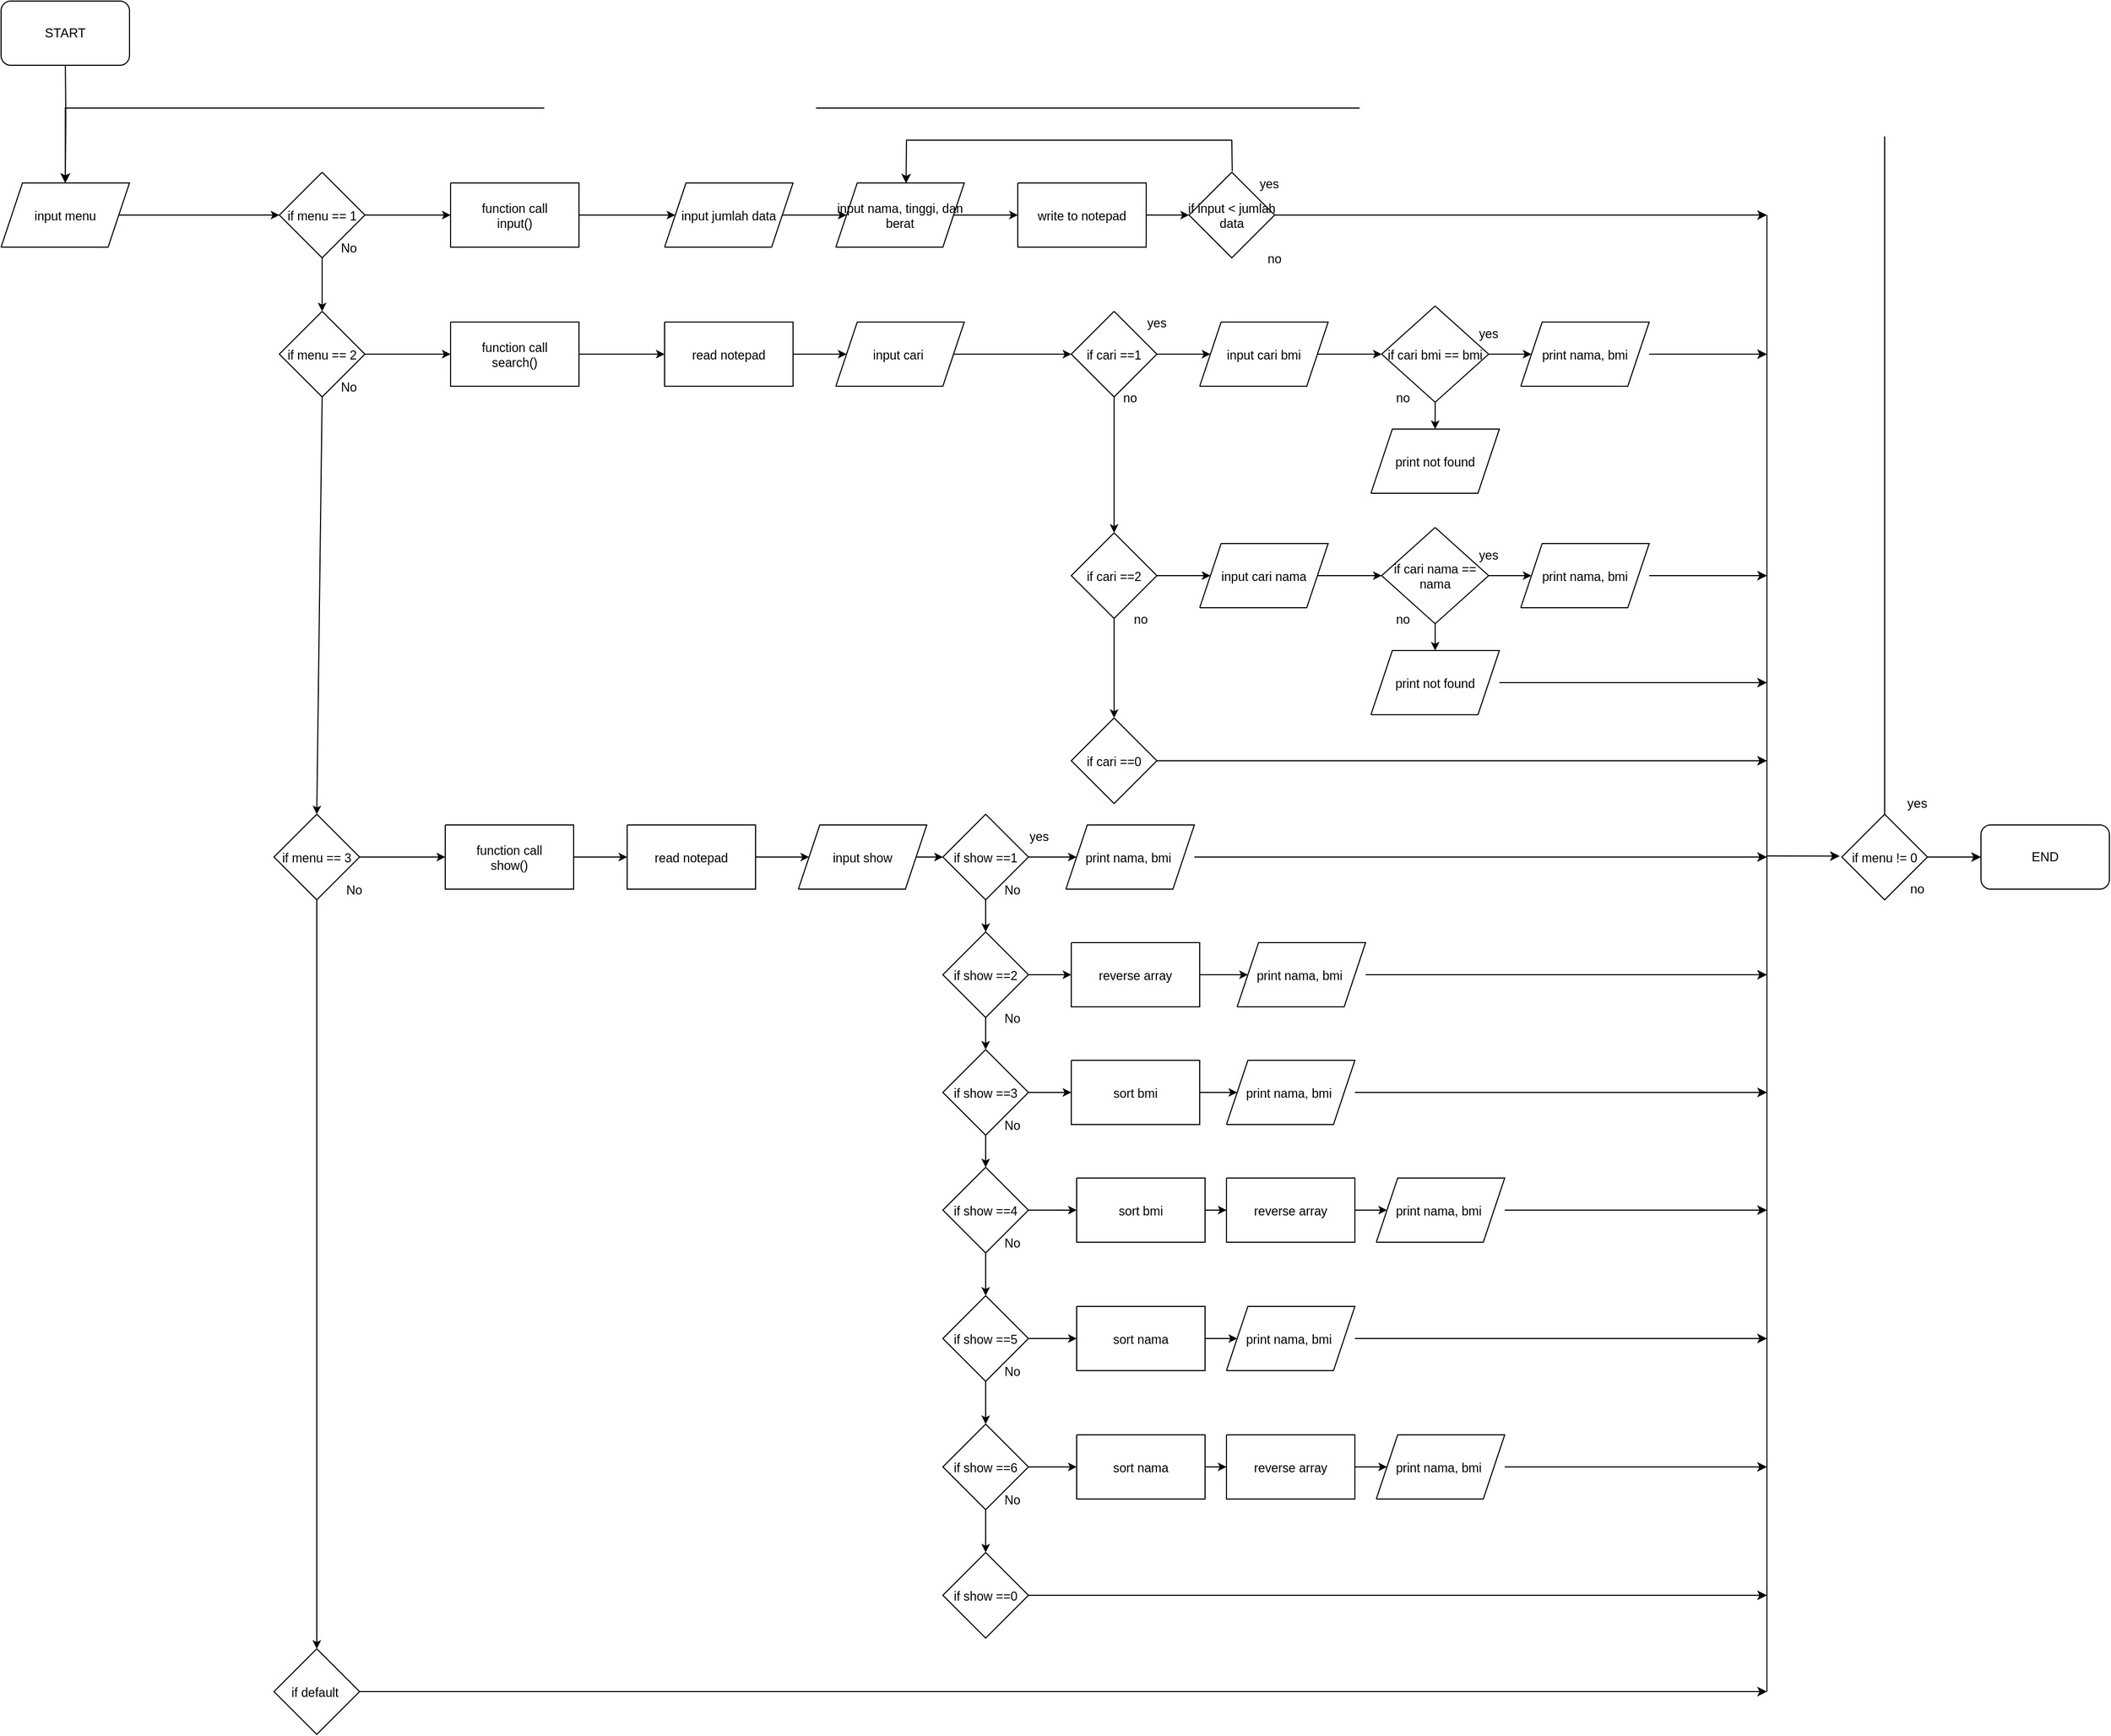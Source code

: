 <mxfile version="17.4.0" type="device"><diagram name="Page-1" id="Page-1"><mxGraphModel dx="4740" dy="2340" grid="1" gridSize="10" guides="1" tooltips="1" connect="1" arrows="1" fold="1" page="1" pageScale="1" pageWidth="850" pageHeight="1100" math="0" shadow="0"><root><mxCell id="0"/><mxCell id="1" value="Background" parent="0"/><mxCell id="hfiTypFp9hNmFjBQzEVt-130" value="" style="edgeStyle=orthogonalEdgeStyle;rounded=0;orthogonalLoop=1;jettySize=auto;html=1;" edge="1" parent="1" target="13"><mxGeometry relative="1" as="geometry"><mxPoint x="330" y="190" as="sourcePoint"/></mxGeometry></mxCell><mxCell id="hfiTypFp9hNmFjBQzEVt-151" style="edgeStyle=orthogonalEdgeStyle;rounded=0;orthogonalLoop=1;jettySize=auto;html=1;" edge="1" parent="1" source="3"><mxGeometry relative="1" as="geometry"><mxPoint x="1920" y="1720" as="targetPoint"/></mxGeometry></mxCell><mxCell id="3" value="&lt;div style=&quot;font-size: 1px&quot;&gt;&lt;font style=&quot;font-size:11.64px;font-family:Helvetica;color:#000000;direction:ltr;letter-spacing:0px;line-height:120%;opacity:1&quot;&gt;if default &lt;/font&gt;&lt;/div&gt;" style="verticalAlign=middle;align=center;vsdxID=2;fillColor=#ffffff;gradientColor=none;shape=stencil(nZBLDoQgEERP03uk4wnUuYeJKB0RDDKj3l5Ix/iJcTG7KnhVSRdgMel6VCDFFLzr1UxN0IAlSElWK08hKsAKsGidV513X9uwH+tEJjW4X2pYOJeLFJFiZcvuw6QheyIzcUXzF/bWukcf2b9bL2QUx4ktGcMLnf/vk8QnnhOrDQ==);strokeColor=#000000;spacingTop=-3;spacingBottom=-3;spacingLeft=-3;spacingRight=-3;labelBackgroundColor=none;rounded=0;html=1;whiteSpace=wrap;" parent="1" vertex="1"><mxGeometry x="525" y="1680" width="80" height="80" as="geometry"/></mxCell><mxCell id="4" value="&lt;div style=&quot;font-size: 1px&quot;&gt;&lt;font style=&quot;font-size:11.64px;font-family:Helvetica;color:#000000;direction:ltr;letter-spacing:0px;line-height:120%;opacity:1&quot;&gt;if menu == 1&lt;/font&gt;&lt;/div&gt;" style="verticalAlign=middle;align=center;vsdxID=3;fillColor=#ffffff;gradientColor=none;shape=stencil(nZBLDoQgEERP03uk4wnUuYeJKB0RDDKj3l5Ix/iJcTG7KnhVSRdgMel6VCDFFLzr1UxN0IAlSElWK08hKsAKsGidV513X9uwH+tEJjW4X2pYOJeLFJFiZcvuw6QheyIzcUXzF/bWukcf2b9bL2QUx4ktGcMLnf/vk8QnnhOrDQ==);strokeColor=#000000;spacingTop=-3;spacingBottom=-3;spacingLeft=-3;spacingRight=-3;labelBackgroundColor=none;rounded=0;html=1;whiteSpace=wrap;" parent="1" vertex="1"><mxGeometry x="530" y="300" width="80" height="80" as="geometry"/></mxCell><mxCell id="5" value="&lt;div style=&quot;font-size: 1px&quot;&gt;&lt;font style=&quot;font-size:11.64px;font-family:Helvetica;color:#000000;direction:ltr;letter-spacing:0px;line-height:120%;opacity:1&quot;&gt;if menu == 2&lt;/font&gt;&lt;/div&gt;" style="verticalAlign=middle;align=center;vsdxID=4;fillColor=#ffffff;gradientColor=none;shape=stencil(nZBLDoQgEERP03uk4wnUuYeJKB0RDDKj3l5Ix/iJcTG7KnhVSRdgMel6VCDFFLzr1UxN0IAlSElWK08hKsAKsGidV513X9uwH+tEJjW4X2pYOJeLFJFiZcvuw6QheyIzcUXzF/bWukcf2b9bL2QUx4ktGcMLnf/vk8QnnhOrDQ==);strokeColor=#000000;spacingTop=-3;spacingBottom=-3;spacingLeft=-3;spacingRight=-3;labelBackgroundColor=none;rounded=0;html=1;whiteSpace=wrap;" parent="1" vertex="1"><mxGeometry x="530" y="430" width="80" height="80" as="geometry"/></mxCell><mxCell id="6" value="&lt;div style=&quot;font-size: 1px&quot;&gt;&lt;font style=&quot;font-size:11.64px;font-family:Helvetica;color:#000000;direction:ltr;letter-spacing:0px;line-height:120%;opacity:1&quot;&gt;if menu == 3&lt;/font&gt;&lt;/div&gt;" style="verticalAlign=middle;align=center;vsdxID=5;fillColor=#ffffff;gradientColor=none;shape=stencil(nZBLDoQgEERP03uk4wnUuYeJKB0RDDKj3l5Ix/iJcTG7KnhVSRdgMel6VCDFFLzr1UxN0IAlSElWK08hKsAKsGidV513X9uwH+tEJjW4X2pYOJeLFJFiZcvuw6QheyIzcUXzF/bWukcf2b9bL2QUx4ktGcMLnf/vk8QnnhOrDQ==);strokeColor=#000000;spacingTop=-3;spacingBottom=-3;spacingLeft=-3;spacingRight=-3;labelBackgroundColor=none;rounded=0;html=1;whiteSpace=wrap;" parent="1" vertex="1"><mxGeometry x="525" y="900" width="80" height="80" as="geometry"/></mxCell><mxCell id="7" value="&lt;div style=&quot;font-size: 1px&quot;&gt;&lt;font style=&quot;font-size:11.64px;font-family:Helvetica;color:#000000;direction:ltr;letter-spacing:0px;line-height:120%;opacity:1&quot;&gt;No&lt;/font&gt;&lt;/div&gt;" style="verticalAlign=middle;align=center;vsdxID=6;fillColor=none;gradientColor=none;shape=stencil(nZBRDoQgDERP03+WHsHFe5iISyOCQdT19kIaIxq//Jtp3zTpAFaTaUYNUkwx+F6v1EYD+AUpyRkdKCYFqACrzgf9C352LfuxyWRWg1/yhT/nRE5IsZWuZtCSK8CPeI0e/hF+jV7AJM4PO7KWCyr390bSiNtEtQM=);strokeColor=none;spacingTop=-3;spacingBottom=-3;spacingLeft=-3;spacingRight=-3;labelBackgroundColor=none;rounded=0;html=1;whiteSpace=wrap;" parent="1" vertex="1"><mxGeometry x="580" y="360" width="30" height="20" as="geometry"/></mxCell><mxCell id="8" value="&lt;div style=&quot;font-size: 1px&quot;&gt;&lt;font style=&quot;font-size:11.64px;font-family:Helvetica;color:#000000;direction:ltr;letter-spacing:0px;line-height:120%;opacity:1&quot;&gt;No&lt;/font&gt;&lt;/div&gt;" style="verticalAlign=middle;align=center;vsdxID=7;fillColor=none;gradientColor=none;shape=stencil(nZBRDoQgDERP03+WHsHFe5iISyOCQdT19kIaIxq//Jtp3zTpAFaTaUYNUkwx+F6v1EYD+AUpyRkdKCYFqACrzgf9C352LfuxyWRWg1/yhT/nRE5IsZWuZtCSK8CPeI0e/hF+jV7AJM4PO7KWCyr390bSiNtEtQM=);strokeColor=none;spacingTop=-3;spacingBottom=-3;spacingLeft=-3;spacingRight=-3;labelBackgroundColor=none;rounded=0;html=1;whiteSpace=wrap;" parent="1" vertex="1"><mxGeometry x="580" y="490" width="30" height="20" as="geometry"/></mxCell><mxCell id="9" value="&lt;div style=&quot;font-size: 1px&quot;&gt;&lt;font style=&quot;font-size:11.64px;font-family:Helvetica;color:#000000;direction:ltr;letter-spacing:0px;line-height:120%;opacity:1&quot;&gt;No&lt;/font&gt;&lt;/div&gt;" style="verticalAlign=middle;align=center;vsdxID=8;fillColor=none;gradientColor=none;shape=stencil(nZBRDoQgDERP03+WHsHFe5iISyOCQdT19kIaIxq//Jtp3zTpAFaTaUYNUkwx+F6v1EYD+AUpyRkdKCYFqACrzgf9C352LfuxyWRWg1/yhT/nRE5IsZWuZtCSK8CPeI0e/hF+jV7AJM4PO7KWCyr390bSiNtEtQM=);strokeColor=none;spacingTop=-3;spacingBottom=-3;spacingLeft=-3;spacingRight=-3;labelBackgroundColor=none;rounded=0;html=1;whiteSpace=wrap;" parent="1" vertex="1"><mxGeometry x="585" y="960" width="30" height="20" as="geometry"/></mxCell><mxCell id="10" value="&lt;div style=&quot;font-size: 1px&quot;&gt;&lt;font style=&quot;font-size:11.64px;font-family:Helvetica;color:#000000;direction:ltr;letter-spacing:0px;line-height:120%;opacity:1&quot;&gt;function call&lt;br/&gt;&lt;/font&gt;&lt;font style=&quot;font-size:11.64px;font-family:Helvetica;color:#000000;direction:ltr;letter-spacing:0px;line-height:120%;opacity:1&quot;&gt;input()&lt;/font&gt;&lt;/div&gt;" style="verticalAlign=middle;align=center;vsdxID=11;fillColor=#ffffff;gradientColor=none;shape=stencil(nZBRDoQgDERP03+WHsHFe5iISyOCQdT19kIaIxq//Jtp3zTpAFaTaUYNUkwx+F6v1EYD+AUpyRkdKCYFqACrzgf9C352LfuxyWRWg1/yhT/nRE5IsZWuZtCSK8CPeI0e/hF+jV7AJM4PO7KWCyr390bSiNtEtQM=);strokeColor=#000000;spacingTop=-3;spacingBottom=-3;spacingLeft=-3;spacingRight=-3;labelBackgroundColor=none;rounded=0;html=1;whiteSpace=wrap;" parent="1" vertex="1"><mxGeometry x="690" y="310" width="120" height="60" as="geometry"/></mxCell><mxCell id="11" value="&lt;div style=&quot;font-size: 1px&quot;&gt;&lt;font style=&quot;font-size:11.64px;font-family:Helvetica;color:#000000;direction:ltr;letter-spacing:0px;line-height:120%;opacity:1&quot;&gt;function call&lt;br/&gt;&lt;/font&gt;&lt;font style=&quot;font-size:11.64px;font-family:Helvetica;color:#000000;direction:ltr;letter-spacing:0px;line-height:120%;opacity:1&quot;&gt;search()&lt;/font&gt;&lt;/div&gt;" style="verticalAlign=middle;align=center;vsdxID=12;fillColor=#ffffff;gradientColor=none;shape=stencil(nZBRDoQgDERP03+WHsHFe5iISyOCQdT19kIaIxq//Jtp3zTpAFaTaUYNUkwx+F6v1EYD+AUpyRkdKCYFqACrzgf9C352LfuxyWRWg1/yhT/nRE5IsZWuZtCSK8CPeI0e/hF+jV7AJM4PO7KWCyr390bSiNtEtQM=);strokeColor=#000000;spacingTop=-3;spacingBottom=-3;spacingLeft=-3;spacingRight=-3;labelBackgroundColor=none;rounded=0;html=1;whiteSpace=wrap;" parent="1" vertex="1"><mxGeometry x="690" y="440" width="120" height="60" as="geometry"/></mxCell><mxCell id="12" value="&lt;div style=&quot;font-size: 1px&quot;&gt;&lt;font style=&quot;font-size:11.64px;font-family:Helvetica;color:#000000;direction:ltr;letter-spacing:0px;line-height:120%;opacity:1&quot;&gt;function call&lt;br/&gt;&lt;/font&gt;&lt;font style=&quot;font-size:11.64px;font-family:Helvetica;color:#000000;direction:ltr;letter-spacing:0px;line-height:120%;opacity:1&quot;&gt;show()&lt;/font&gt;&lt;/div&gt;" style="verticalAlign=middle;align=center;vsdxID=13;fillColor=#ffffff;gradientColor=none;shape=stencil(nZBRDoQgDERP03+WHsHFe5iISyOCQdT19kIaIxq//Jtp3zTpAFaTaUYNUkwx+F6v1EYD+AUpyRkdKCYFqACrzgf9C352LfuxyWRWg1/yhT/nRE5IsZWuZtCSK8CPeI0e/hF+jV7AJM4PO7KWCyr390bSiNtEtQM=);strokeColor=#000000;spacingTop=-3;spacingBottom=-3;spacingLeft=-3;spacingRight=-3;labelBackgroundColor=none;rounded=0;html=1;whiteSpace=wrap;" parent="1" vertex="1"><mxGeometry x="685" y="910" width="120" height="60" as="geometry"/></mxCell><mxCell id="13" value="&lt;div style=&quot;font-size: 1px&quot;&gt;&lt;font style=&quot;font-size:11.64px;font-family:Helvetica;color:#000000;direction:ltr;letter-spacing:0px;line-height:120%;opacity:1&quot;&gt;input menu&lt;/font&gt;&lt;/div&gt;" style="verticalAlign=middle;align=center;vsdxID=14;fillColor=#ffffff;gradientColor=none;shape=stencil(jZBLDoMwDERP4y0ysQTdU3oPJAKxCAkK6Yfbk8iL0i4Quxn72bIHqFlNt2hQuMbgJ/3mPhqgOyjFzujAMSmgFqgZfNBj8E/Xi1+6TGY1+1fe8JE5zBMKN3Elin8Iatkd0LIqqvoHP4MRr6I3Koiun3F6cRLfTwe2VoI69v+TSSVJldod);strokeColor=#000000;spacingTop=-3;spacingBottom=-3;spacingLeft=-3;spacingRight=-3;labelBackgroundColor=none;rounded=0;html=1;whiteSpace=wrap;" parent="1" vertex="1"><mxGeometry x="270" y="310" width="120" height="60" as="geometry"/></mxCell><mxCell id="14" value="&lt;div style=&quot;font-size: 1px&quot;&gt;&lt;font style=&quot;font-size:11.64px;font-family:Helvetica;color:#000000;direction:ltr;letter-spacing:0px;line-height:120%;opacity:1&quot;&gt;input jumlah data&lt;/font&gt;&lt;/div&gt;" style="verticalAlign=middle;align=center;vsdxID=20;fillColor=#ffffff;gradientColor=none;shape=stencil(jZBLDoMwDERP4y0ysQTdU3oPJAKxCAkK6Yfbk8iL0i4Quxn72bIHqFlNt2hQuMbgJ/3mPhqgOyjFzujAMSmgFqgZfNBj8E/Xi1+6TGY1+1fe8JE5zBMKN3Elin8Iatkd0LIqqvoHP4MRr6I3Koiun3F6cRLfTwe2VoI69v+TSSVJldod);strokeColor=#000000;spacingTop=-3;spacingBottom=-3;spacingLeft=-3;spacingRight=-3;labelBackgroundColor=none;rounded=0;html=1;whiteSpace=wrap;" parent="1" vertex="1"><mxGeometry x="890" y="310" width="120" height="60" as="geometry"/></mxCell><mxCell id="15" value="&lt;div style=&quot;font-size: 1px&quot;&gt;&lt;font style=&quot;font-size:11.64px;font-family:Helvetica;color:#000000;direction:ltr;letter-spacing:0px;line-height:120%;opacity:1&quot;&gt;write to notepad&lt;/font&gt;&lt;/div&gt;" style="verticalAlign=middle;align=center;vsdxID=21;fillColor=#ffffff;gradientColor=none;shape=stencil(nZBRDoQgDERP03+WHsHFe5iISyOCQdT19kIaIxq//Jtp3zTpAFaTaUYNUkwx+F6v1EYD+AUpyRkdKCYFqACrzgf9C352LfuxyWRWg1/yhT/nRE5IsZWuZtCSK8CPeI0e/hF+jV7AJM4PO7KWCyr390bSiNtEtQM=);strokeColor=#000000;spacingTop=-3;spacingBottom=-3;spacingLeft=-3;spacingRight=-3;labelBackgroundColor=none;rounded=0;html=1;whiteSpace=wrap;" parent="1" vertex="1"><mxGeometry x="1220" y="310" width="120" height="60" as="geometry"/></mxCell><mxCell id="16" value="&lt;div style=&quot;font-size: 1px&quot;&gt;&lt;font style=&quot;font-size:11.64px;font-family:Helvetica;color:#000000;direction:ltr;letter-spacing:0px;line-height:120%;opacity:1&quot;&gt;input nama, tinggi, dan berat&lt;/font&gt;&lt;/div&gt;" style="verticalAlign=middle;align=center;vsdxID=23;fillColor=#ffffff;gradientColor=none;shape=stencil(jZBLDoMwDERP4y0ysQTdU3oPJAKxCAkK6Yfbk8iL0i4Quxn72bIHqFlNt2hQuMbgJ/3mPhqgOyjFzujAMSmgFqgZfNBj8E/Xi1+6TGY1+1fe8JE5zBMKN3Elin8Iatkd0LIqqvoHP4MRr6I3Koiun3F6cRLfTwe2VoI69v+TSSVJldod);strokeColor=#000000;spacingTop=-3;spacingBottom=-3;spacingLeft=-3;spacingRight=-3;labelBackgroundColor=none;rounded=0;html=1;whiteSpace=wrap;" parent="1" vertex="1"><mxGeometry x="1050" y="310" width="120" height="60" as="geometry"/></mxCell><mxCell id="hfiTypFp9hNmFjBQzEVt-137" style="edgeStyle=orthogonalEdgeStyle;rounded=0;orthogonalLoop=1;jettySize=auto;html=1;" edge="1" parent="1" source="17"><mxGeometry relative="1" as="geometry"><mxPoint x="1920" y="340" as="targetPoint"/></mxGeometry></mxCell><mxCell id="17" value="&lt;div style=&quot;font-size: 1px&quot;&gt;&lt;font style=&quot;font-size:11.64px;font-family:Helvetica;color:#000000;direction:ltr;letter-spacing:0px;line-height:120%;opacity:1&quot;&gt;if input &amp;lt; jumlah data&lt;/font&gt;&lt;/div&gt;" style="verticalAlign=middle;align=center;vsdxID=24;fillColor=#ffffff;gradientColor=none;shape=stencil(nZBLDoQgEERP03uk4wnUuYeJKB0RDDKj3l5Ix/iJcTG7KnhVSRdgMel6VCDFFLzr1UxN0IAlSElWK08hKsAKsGidV513X9uwH+tEJjW4X2pYOJeLFJFiZcvuw6QheyIzcUXzF/bWukcf2b9bL2QUx4ktGcMLnf/vk8QnnhOrDQ==);strokeColor=#000000;spacingTop=-3;spacingBottom=-3;spacingLeft=-3;spacingRight=-3;labelBackgroundColor=none;rounded=0;html=1;whiteSpace=wrap;" parent="1" vertex="1"><mxGeometry x="1380" y="300" width="80" height="80" as="geometry"/></mxCell><mxCell id="18" value="&lt;div style=&quot;font-size: 1px&quot;&gt;&lt;font style=&quot;font-size:11.64px;font-family:Helvetica;color:#000000;direction:ltr;letter-spacing:0px;line-height:120%;opacity:1&quot;&gt;yes&lt;/font&gt;&lt;/div&gt;" style="verticalAlign=middle;align=center;vsdxID=25;fillColor=none;gradientColor=none;shape=stencil(nZBRDoQgDERP03+WHsHFe5iISyOCQdT19kIaIxq//Jtp3zTpAFaTaUYNUkwx+F6v1EYD+AUpyRkdKCYFqACrzgf9C352LfuxyWRWg1/yhT/nRE5IsZWuZtCSK8CPeI0e/hF+jV7AJM4PO7KWCyr390bSiNtEtQM=);strokeColor=none;spacingTop=-3;spacingBottom=-3;spacingLeft=-3;spacingRight=-3;labelBackgroundColor=none;rounded=0;html=1;whiteSpace=wrap;" parent="1" vertex="1"><mxGeometry x="1440" y="300" width="30" height="20" as="geometry"/></mxCell><mxCell id="19" value="&lt;div style=&quot;font-size: 1px&quot;&gt;&lt;font style=&quot;font-size:11.64px;font-family:Helvetica;color:#000000;direction:ltr;letter-spacing:0px;line-height:120%;opacity:1&quot;&gt;no&lt;/font&gt;&lt;/div&gt;" style="verticalAlign=middle;align=center;vsdxID=26;fillColor=none;gradientColor=none;shape=stencil(nZBRDoQgDERP03+WHsHFe5iISyOCQdT19kIaIxq//Jtp3zTpAFaTaUYNUkwx+F6v1EYD+AUpyRkdKCYFqACrzgf9C352LfuxyWRWg1/yhT/nRE5IsZWuZtCSK8CPeI0e/hF+jV7AJM4PO7KWCyr390bSiNtEtQM=);strokeColor=none;spacingTop=-3;spacingBottom=-3;spacingLeft=-3;spacingRight=-3;labelBackgroundColor=none;rounded=0;html=1;whiteSpace=wrap;" parent="1" vertex="1"><mxGeometry x="1445" y="370" width="30" height="20" as="geometry"/></mxCell><mxCell id="hfiTypFp9hNmFjBQzEVt-153" style="edgeStyle=orthogonalEdgeStyle;rounded=0;orthogonalLoop=1;jettySize=auto;html=1;entryX=0.5;entryY=0;entryDx=0;entryDy=0;entryPerimeter=0;" edge="1" parent="1" source="20" target="13"><mxGeometry relative="1" as="geometry"><mxPoint x="330" y="280" as="targetPoint"/><Array as="points"><mxPoint x="2030" y="240"/><mxPoint x="330" y="240"/></Array></mxGeometry></mxCell><mxCell id="hfiTypFp9hNmFjBQzEVt-162" value="" style="edgeStyle=orthogonalEdgeStyle;rounded=0;orthogonalLoop=1;jettySize=auto;html=1;" edge="1" parent="1" source="20" target="hfiTypFp9hNmFjBQzEVt-161"><mxGeometry relative="1" as="geometry"/></mxCell><mxCell id="20" value="&lt;div style=&quot;font-size: 1px&quot;&gt;&lt;font style=&quot;font-size:11.64px;font-family:Helvetica;color:#000000;direction:ltr;letter-spacing:0px;line-height:120%;opacity:1&quot;&gt;if menu != 0&lt;/font&gt;&lt;/div&gt;" style="verticalAlign=middle;align=center;vsdxID=28;fillColor=#ffffff;gradientColor=none;shape=stencil(nZBLDoQgEERP03uk4wnUuYeJKB0RDDKj3l5Ix/iJcTG7KnhVSRdgMel6VCDFFLzr1UxN0IAlSElWK08hKsAKsGidV513X9uwH+tEJjW4X2pYOJeLFJFiZcvuw6QheyIzcUXzF/bWukcf2b9bL2QUx4ktGcMLnf/vk8QnnhOrDQ==);strokeColor=#000000;spacingTop=-3;spacingBottom=-3;spacingLeft=-3;spacingRight=-3;labelBackgroundColor=none;rounded=0;html=1;whiteSpace=wrap;" parent="1" vertex="1"><mxGeometry x="1990" y="900" width="80" height="80" as="geometry"/></mxCell><mxCell id="21" value="&lt;div style=&quot;font-size: 1px&quot;&gt;&lt;font style=&quot;font-size:11.64px;font-family:Helvetica;color:#000000;direction:ltr;letter-spacing:0px;line-height:120%;opacity:1&quot;&gt;read notepad&lt;/font&gt;&lt;/div&gt;" style="verticalAlign=middle;align=center;vsdxID=32;fillColor=#ffffff;gradientColor=none;shape=stencil(nZBRDoQgDERP03+WHsHFe5iISyOCQdT19kIaIxq//Jtp3zTpAFaTaUYNUkwx+F6v1EYD+AUpyRkdKCYFqACrzgf9C352LfuxyWRWg1/yhT/nRE5IsZWuZtCSK8CPeI0e/hF+jV7AJM4PO7KWCyr390bSiNtEtQM=);strokeColor=#000000;spacingTop=-3;spacingBottom=-3;spacingLeft=-3;spacingRight=-3;labelBackgroundColor=none;rounded=0;html=1;whiteSpace=wrap;" parent="1" vertex="1"><mxGeometry x="890" y="440" width="120" height="60" as="geometry"/></mxCell><mxCell id="22" value="&lt;div style=&quot;font-size: 1px&quot;&gt;&lt;font style=&quot;font-size:11.64px;font-family:Helvetica;color:#000000;direction:ltr;letter-spacing:0px;line-height:120%;opacity:1&quot;&gt;input cari &lt;/font&gt;&lt;/div&gt;" style="verticalAlign=middle;align=center;vsdxID=34;fillColor=#ffffff;gradientColor=none;shape=stencil(jZBLDoMwDERP4y0ysQTdU3oPJAKxCAkK6Yfbk8iL0i4Quxn72bIHqFlNt2hQuMbgJ/3mPhqgOyjFzujAMSmgFqgZfNBj8E/Xi1+6TGY1+1fe8JE5zBMKN3Elin8Iatkd0LIqqvoHP4MRr6I3Koiun3F6cRLfTwe2VoI69v+TSSVJldod);strokeColor=#000000;spacingTop=-3;spacingBottom=-3;spacingLeft=-3;spacingRight=-3;labelBackgroundColor=none;rounded=0;html=1;whiteSpace=wrap;" parent="1" vertex="1"><mxGeometry x="1050" y="440" width="120" height="60" as="geometry"/></mxCell><mxCell id="23" value="&lt;div style=&quot;font-size: 1px&quot;&gt;&lt;font style=&quot;font-size:11.64px;font-family:Helvetica;color:#000000;direction:ltr;letter-spacing:0px;line-height:120%;opacity:1&quot;&gt;if cari ==1&lt;/font&gt;&lt;/div&gt;" style="verticalAlign=middle;align=center;vsdxID=36;fillColor=#ffffff;gradientColor=none;shape=stencil(nZBLDoQgEERP03uk4wnUuYeJKB0RDDKj3l5Ix/iJcTG7KnhVSRdgMel6VCDFFLzr1UxN0IAlSElWK08hKsAKsGidV513X9uwH+tEJjW4X2pYOJeLFJFiZcvuw6QheyIzcUXzF/bWukcf2b9bL2QUx4ktGcMLnf/vk8QnnhOrDQ==);strokeColor=#000000;spacingTop=-3;spacingBottom=-3;spacingLeft=-3;spacingRight=-3;labelBackgroundColor=none;rounded=0;html=1;whiteSpace=wrap;" parent="1" vertex="1"><mxGeometry x="1270" y="430" width="80" height="80" as="geometry"/></mxCell><mxCell id="24" value="&lt;div style=&quot;font-size: 1px&quot;&gt;&lt;font style=&quot;font-size:11.64px;font-family:Helvetica;color:#000000;direction:ltr;letter-spacing:0px;line-height:120%;opacity:1&quot;&gt;if cari ==2&lt;/font&gt;&lt;/div&gt;" style="verticalAlign=middle;align=center;vsdxID=37;fillColor=#ffffff;gradientColor=none;shape=stencil(nZBLDoQgEERP03uk4wnUuYeJKB0RDDKj3l5Ix/iJcTG7KnhVSRdgMel6VCDFFLzr1UxN0IAlSElWK08hKsAKsGidV513X9uwH+tEJjW4X2pYOJeLFJFiZcvuw6QheyIzcUXzF/bWukcf2b9bL2QUx4ktGcMLnf/vk8QnnhOrDQ==);strokeColor=#000000;spacingTop=-3;spacingBottom=-3;spacingLeft=-3;spacingRight=-3;labelBackgroundColor=none;rounded=0;html=1;whiteSpace=wrap;" parent="1" vertex="1"><mxGeometry x="1270" y="637" width="80" height="80" as="geometry"/></mxCell><mxCell id="hfiTypFp9hNmFjBQzEVt-142" style="edgeStyle=orthogonalEdgeStyle;rounded=0;orthogonalLoop=1;jettySize=auto;html=1;" edge="1" parent="1" source="25"><mxGeometry relative="1" as="geometry"><mxPoint x="1920" y="850" as="targetPoint"/></mxGeometry></mxCell><mxCell id="25" value="&lt;div style=&quot;font-size: 1px&quot;&gt;&lt;font style=&quot;font-size:11.64px;font-family:Helvetica;color:#000000;direction:ltr;letter-spacing:0px;line-height:120%;opacity:1&quot;&gt;if cari ==0&lt;/font&gt;&lt;/div&gt;" style="verticalAlign=middle;align=center;vsdxID=38;fillColor=#ffffff;gradientColor=none;shape=stencil(nZBLDoQgEERP03uk4wnUuYeJKB0RDDKj3l5Ix/iJcTG7KnhVSRdgMel6VCDFFLzr1UxN0IAlSElWK08hKsAKsGidV513X9uwH+tEJjW4X2pYOJeLFJFiZcvuw6QheyIzcUXzF/bWukcf2b9bL2QUx4ktGcMLnf/vk8QnnhOrDQ==);strokeColor=#000000;spacingTop=-3;spacingBottom=-3;spacingLeft=-3;spacingRight=-3;labelBackgroundColor=none;rounded=0;html=1;whiteSpace=wrap;" parent="1" vertex="1"><mxGeometry x="1270" y="810" width="80" height="80" as="geometry"/></mxCell><mxCell id="26" value="&lt;div style=&quot;font-size: 1px&quot;&gt;&lt;font style=&quot;font-size:11.64px;font-family:Helvetica;color:#000000;direction:ltr;letter-spacing:0px;line-height:120%;opacity:1&quot;&gt;no&lt;/font&gt;&lt;/div&gt;" style="verticalAlign=middle;align=center;vsdxID=40;fillColor=none;gradientColor=none;shape=stencil(nZBRDoQgDERP03+WHsHFe5iISyOCQdT19kIaIxq//Jtp3zTpAFaTaUYNUkwx+F6v1EYD+AUpyRkdKCYFqACrzgf9C352LfuxyWRWg1/yhT/nRE5IsZWuZtCSK8CPeI0e/hF+jV7AJM4PO7KWCyr390bSiNtEtQM=);strokeColor=none;spacingTop=-3;spacingBottom=-3;spacingLeft=-3;spacingRight=-3;labelBackgroundColor=none;rounded=0;html=1;whiteSpace=wrap;" parent="1" vertex="1"><mxGeometry x="1310" y="500" width="30" height="20" as="geometry"/></mxCell><mxCell id="27" value="&lt;div style=&quot;font-size: 1px&quot;&gt;&lt;font style=&quot;font-size:11.64px;font-family:Helvetica;color:#000000;direction:ltr;letter-spacing:0px;line-height:120%;opacity:1&quot;&gt;no&lt;/font&gt;&lt;/div&gt;" style="verticalAlign=middle;align=center;vsdxID=41;fillColor=none;gradientColor=none;shape=stencil(nZBRDoQgDERP03+WHsHFe5iISyOCQdT19kIaIxq//Jtp3zTpAFaTaUYNUkwx+F6v1EYD+AUpyRkdKCYFqACrzgf9C352LfuxyWRWg1/yhT/nRE5IsZWuZtCSK8CPeI0e/hF+jV7AJM4PO7KWCyr390bSiNtEtQM=);strokeColor=none;spacingTop=-3;spacingBottom=-3;spacingLeft=-3;spacingRight=-3;labelBackgroundColor=none;rounded=0;html=1;whiteSpace=wrap;" parent="1" vertex="1"><mxGeometry x="1320" y="707" width="30" height="20" as="geometry"/></mxCell><mxCell id="28" value="&lt;div style=&quot;font-size: 1px&quot;&gt;&lt;font style=&quot;font-size:11.64px;font-family:Helvetica;color:#000000;direction:ltr;letter-spacing:0px;line-height:120%;opacity:1&quot;&gt;yes&lt;/font&gt;&lt;/div&gt;" style="verticalAlign=middle;align=center;vsdxID=44;fillColor=none;gradientColor=none;shape=stencil(nZBRDoQgDERP03+WHsHFe5iISyOCQdT19kIaIxq//Jtp3zTpAFaTaUYNUkwx+F6v1EYD+AUpyRkdKCYFqACrzgf9C352LfuxyWRWg1/yhT/nRE5IsZWuZtCSK8CPeI0e/hF+jV7AJM4PO7KWCyr390bSiNtEtQM=);strokeColor=none;spacingTop=-3;spacingBottom=-3;spacingLeft=-3;spacingRight=-3;labelBackgroundColor=none;rounded=0;html=1;whiteSpace=wrap;" parent="1" vertex="1"><mxGeometry x="1335" y="430" width="30" height="20" as="geometry"/></mxCell><mxCell id="29" value="&lt;div style=&quot;font-size: 1px&quot;&gt;&lt;font style=&quot;font-size:11.64px;font-family:Helvetica;color:#000000;direction:ltr;letter-spacing:0px;line-height:120%;opacity:1&quot;&gt;input cari bmi&lt;/font&gt;&lt;/div&gt;" style="verticalAlign=middle;align=center;vsdxID=45;fillColor=#ffffff;gradientColor=none;shape=stencil(jZBLDoMwDERP4y0ysQTdU3oPJAKxCAkK6Yfbk8iL0i4Quxn72bIHqFlNt2hQuMbgJ/3mPhqgOyjFzujAMSmgFqgZfNBj8E/Xi1+6TGY1+1fe8JE5zBMKN3Elin8Iatkd0LIqqvoHP4MRr6I3Koiun3F6cRLfTwe2VoI69v+TSSVJldod);strokeColor=#000000;spacingTop=-3;spacingBottom=-3;spacingLeft=-3;spacingRight=-3;labelBackgroundColor=none;rounded=0;html=1;whiteSpace=wrap;" parent="1" vertex="1"><mxGeometry x="1390" y="440" width="120" height="60" as="geometry"/></mxCell><mxCell id="30" value="&lt;div style=&quot;font-size: 1px&quot;&gt;&lt;font style=&quot;font-size:11.64px;font-family:Helvetica;color:#000000;direction:ltr;letter-spacing:0px;line-height:120%;opacity:1&quot;&gt;if cari bmi == bmi&lt;/font&gt;&lt;/div&gt;" style="verticalAlign=middle;align=center;vsdxID=48;fillColor=#ffffff;gradientColor=none;shape=stencil(nZBLDoQgEERP03uk4wnUuYeJKB0RDDKj3l5Ix/iJcTG7KnhVSRdgMel6VCDFFLzr1UxN0IAlSElWK08hKsAKsGidV513X9uwH+tEJjW4X2pYOJeLFJFiZcvuw6QheyIzcUXzF/bWukcf2b9bL2QUx4ktGcMLnf/vk8QnnhOrDQ==);strokeColor=#000000;spacingTop=-3;spacingBottom=-3;spacingLeft=-3;spacingRight=-3;labelBackgroundColor=none;rounded=0;html=1;whiteSpace=wrap;" parent="1" vertex="1"><mxGeometry x="1560" y="425" width="100" height="90" as="geometry"/></mxCell><mxCell id="31" value="&lt;div style=&quot;font-size: 1px&quot;&gt;&lt;font style=&quot;font-size:11.64px;font-family:Helvetica;color:#000000;direction:ltr;letter-spacing:0px;line-height:120%;opacity:1&quot;&gt;yes&lt;/font&gt;&lt;/div&gt;" style="verticalAlign=middle;align=center;vsdxID=49;fillColor=none;gradientColor=none;shape=stencil(nZBRDoQgDERP03+WHsHFe5iISyOCQdT19kIaIxq//Jtp3zTpAFaTaUYNUkwx+F6v1EYD+AUpyRkdKCYFqACrzgf9C352LfuxyWRWg1/yhT/nRE5IsZWuZtCSK8CPeI0e/hF+jV7AJM4PO7KWCyr390bSiNtEtQM=);strokeColor=none;spacingTop=-3;spacingBottom=-3;spacingLeft=-3;spacingRight=-3;labelBackgroundColor=none;rounded=0;html=1;whiteSpace=wrap;" parent="1" vertex="1"><mxGeometry x="1645" y="440" width="30" height="20" as="geometry"/></mxCell><mxCell id="hfiTypFp9hNmFjBQzEVt-138" style="edgeStyle=orthogonalEdgeStyle;rounded=0;orthogonalLoop=1;jettySize=auto;html=1;" edge="1" parent="1" source="32"><mxGeometry relative="1" as="geometry"><mxPoint x="1920" y="470" as="targetPoint"/></mxGeometry></mxCell><mxCell id="32" value="&lt;div style=&quot;font-size: 1px&quot;&gt;&lt;font style=&quot;font-size:11.64px;font-family:Helvetica;color:#000000;direction:ltr;letter-spacing:0px;line-height:120%;opacity:1&quot;&gt;print nama, bmi&lt;/font&gt;&lt;/div&gt;" style="verticalAlign=middle;align=center;vsdxID=50;fillColor=#ffffff;gradientColor=none;shape=stencil(jZBLDoMwDERP4y0ysQTdU3oPJAKxCAkK6Yfbk8iL0i4Quxn72bIHqFlNt2hQuMbgJ/3mPhqgOyjFzujAMSmgFqgZfNBj8E/Xi1+6TGY1+1fe8JE5zBMKN3Elin8Iatkd0LIqqvoHP4MRr6I3Koiun3F6cRLfTwe2VoI69v+TSSVJldod);strokeColor=#000000;spacingTop=-3;spacingBottom=-3;spacingLeft=-3;spacingRight=-3;labelBackgroundColor=none;rounded=0;html=1;whiteSpace=wrap;" parent="1" vertex="1"><mxGeometry x="1690" y="440" width="120" height="60" as="geometry"/></mxCell><mxCell id="33" value="&lt;div style=&quot;font-size: 1px&quot;&gt;&lt;font style=&quot;font-size:11.64px;font-family:Helvetica;color:#000000;direction:ltr;letter-spacing:0px;line-height:120%;opacity:1&quot;&gt;print not found&lt;/font&gt;&lt;/div&gt;" style="verticalAlign=middle;align=center;vsdxID=52;fillColor=#ffffff;gradientColor=none;shape=stencil(jZBLDoMwDERP4y0ysQTdU3oPJAKxCAkK6Yfbk8iL0i4Quxn72bIHqFlNt2hQuMbgJ/3mPhqgOyjFzujAMSmgFqgZfNBj8E/Xi1+6TGY1+1fe8JE5zBMKN3Elin8Iatkd0LIqqvoHP4MRr6I3Koiun3F6cRLfTwe2VoI69v+TSSVJldod);strokeColor=#000000;spacingTop=-3;spacingBottom=-3;spacingLeft=-3;spacingRight=-3;labelBackgroundColor=none;rounded=0;html=1;whiteSpace=wrap;" parent="1" vertex="1"><mxGeometry x="1550" y="540" width="120" height="60" as="geometry"/></mxCell><mxCell id="34" value="&lt;div style=&quot;font-size: 1px&quot;&gt;&lt;font style=&quot;font-size:11.64px;font-family:Helvetica;color:#000000;direction:ltr;letter-spacing:0px;line-height:120%;opacity:1&quot;&gt;no&lt;/font&gt;&lt;/div&gt;" style="verticalAlign=middle;align=center;vsdxID=53;fillColor=none;gradientColor=none;shape=stencil(nZBRDoQgDERP03+WHsHFe5iISyOCQdT19kIaIxq//Jtp3zTpAFaTaUYNUkwx+F6v1EYD+AUpyRkdKCYFqACrzgf9C352LfuxyWRWg1/yhT/nRE5IsZWuZtCSK8CPeI0e/hF+jV7AJM4PO7KWCyr390bSiNtEtQM=);strokeColor=none;spacingTop=-3;spacingBottom=-3;spacingLeft=-3;spacingRight=-3;labelBackgroundColor=none;rounded=0;html=1;whiteSpace=wrap;" parent="1" vertex="1"><mxGeometry x="1565" y="500" width="30" height="20" as="geometry"/></mxCell><mxCell id="35" value="&lt;div style=&quot;font-size: 1px&quot;&gt;&lt;font style=&quot;font-size:11.64px;font-family:Helvetica;color:#000000;direction:ltr;letter-spacing:0px;line-height:120%;opacity:1&quot;&gt;input cari nama&lt;/font&gt;&lt;/div&gt;" style="verticalAlign=middle;align=center;vsdxID=56;fillColor=#ffffff;gradientColor=none;shape=stencil(jZBLDoMwDERP4y0ysQTdU3oPJAKxCAkK6Yfbk8iL0i4Quxn72bIHqFlNt2hQuMbgJ/3mPhqgOyjFzujAMSmgFqgZfNBj8E/Xi1+6TGY1+1fe8JE5zBMKN3Elin8Iatkd0LIqqvoHP4MRr6I3Koiun3F6cRLfTwe2VoI69v+TSSVJldod);strokeColor=#000000;spacingTop=-3;spacingBottom=-3;spacingLeft=-3;spacingRight=-3;labelBackgroundColor=none;rounded=0;html=1;whiteSpace=wrap;" parent="1" vertex="1"><mxGeometry x="1390" y="647" width="120" height="60" as="geometry"/></mxCell><mxCell id="36" value="&lt;div style=&quot;font-size: 1px&quot;&gt;&lt;font style=&quot;font-size:11.64px;font-family:Helvetica;color:#000000;direction:ltr;letter-spacing:0px;line-height:120%;opacity:1&quot;&gt;if cari nama == nama&lt;/font&gt;&lt;/div&gt;" style="verticalAlign=middle;align=center;vsdxID=57;fillColor=#ffffff;gradientColor=none;shape=stencil(nZBLDoQgEERP03uk4wnUuYeJKB0RDDKj3l5Ix/iJcTG7KnhVSRdgMel6VCDFFLzr1UxN0IAlSElWK08hKsAKsGidV513X9uwH+tEJjW4X2pYOJeLFJFiZcvuw6QheyIzcUXzF/bWukcf2b9bL2QUx4ktGcMLnf/vk8QnnhOrDQ==);strokeColor=#000000;spacingTop=-3;spacingBottom=-3;spacingLeft=-3;spacingRight=-3;labelBackgroundColor=none;rounded=0;html=1;whiteSpace=wrap;" parent="1" vertex="1"><mxGeometry x="1560" y="632" width="100" height="90" as="geometry"/></mxCell><mxCell id="37" value="&lt;div style=&quot;font-size: 1px&quot;&gt;&lt;font style=&quot;font-size:11.64px;font-family:Helvetica;color:#000000;direction:ltr;letter-spacing:0px;line-height:120%;opacity:1&quot;&gt;yes&lt;/font&gt;&lt;/div&gt;" style="verticalAlign=middle;align=center;vsdxID=62;fillColor=none;gradientColor=none;shape=stencil(nZBRDoQgDERP03+WHsHFe5iISyOCQdT19kIaIxq//Jtp3zTpAFaTaUYNUkwx+F6v1EYD+AUpyRkdKCYFqACrzgf9C352LfuxyWRWg1/yhT/nRE5IsZWuZtCSK8CPeI0e/hF+jV7AJM4PO7KWCyr390bSiNtEtQM=);strokeColor=none;spacingTop=-3;spacingBottom=-3;spacingLeft=-3;spacingRight=-3;labelBackgroundColor=none;rounded=0;html=1;whiteSpace=wrap;" parent="1" vertex="1"><mxGeometry x="1645" y="647" width="30" height="20" as="geometry"/></mxCell><mxCell id="hfiTypFp9hNmFjBQzEVt-139" style="edgeStyle=orthogonalEdgeStyle;rounded=0;orthogonalLoop=1;jettySize=auto;html=1;" edge="1" parent="1" source="38"><mxGeometry relative="1" as="geometry"><mxPoint x="1920" y="677" as="targetPoint"/></mxGeometry></mxCell><mxCell id="38" value="&lt;div style=&quot;font-size: 1px&quot;&gt;&lt;font style=&quot;font-size:11.64px;font-family:Helvetica;color:#000000;direction:ltr;letter-spacing:0px;line-height:120%;opacity:1&quot;&gt;print nama, bmi&lt;/font&gt;&lt;/div&gt;" style="verticalAlign=middle;align=center;vsdxID=59;fillColor=#ffffff;gradientColor=none;shape=stencil(jZBLDoMwDERP4y0ysQTdU3oPJAKxCAkK6Yfbk8iL0i4Quxn72bIHqFlNt2hQuMbgJ/3mPhqgOyjFzujAMSmgFqgZfNBj8E/Xi1+6TGY1+1fe8JE5zBMKN3Elin8Iatkd0LIqqvoHP4MRr6I3Koiun3F6cRLfTwe2VoI69v+TSSVJldod);strokeColor=#000000;spacingTop=-3;spacingBottom=-3;spacingLeft=-3;spacingRight=-3;labelBackgroundColor=none;rounded=0;html=1;whiteSpace=wrap;" parent="1" vertex="1"><mxGeometry x="1690" y="647" width="120" height="60" as="geometry"/></mxCell><mxCell id="hfiTypFp9hNmFjBQzEVt-140" style="edgeStyle=orthogonalEdgeStyle;rounded=0;orthogonalLoop=1;jettySize=auto;html=1;" edge="1" parent="1" source="39"><mxGeometry relative="1" as="geometry"><mxPoint x="1920" y="777" as="targetPoint"/></mxGeometry></mxCell><mxCell id="39" value="&lt;div style=&quot;font-size: 1px&quot;&gt;&lt;font style=&quot;font-size:11.64px;font-family:Helvetica;color:#000000;direction:ltr;letter-spacing:0px;line-height:120%;opacity:1&quot;&gt;print not found&lt;/font&gt;&lt;/div&gt;" style="verticalAlign=middle;align=center;vsdxID=61;fillColor=#ffffff;gradientColor=none;shape=stencil(jZBLDoMwDERP4y0ysQTdU3oPJAKxCAkK6Yfbk8iL0i4Quxn72bIHqFlNt2hQuMbgJ/3mPhqgOyjFzujAMSmgFqgZfNBj8E/Xi1+6TGY1+1fe8JE5zBMKN3Elin8Iatkd0LIqqvoHP4MRr6I3Koiun3F6cRLfTwe2VoI69v+TSSVJldod);strokeColor=#000000;spacingTop=-3;spacingBottom=-3;spacingLeft=-3;spacingRight=-3;labelBackgroundColor=none;rounded=0;html=1;whiteSpace=wrap;" parent="1" vertex="1"><mxGeometry x="1550" y="747" width="120" height="60" as="geometry"/></mxCell><mxCell id="40" value="&lt;div style=&quot;font-size: 1px&quot;&gt;&lt;font style=&quot;font-size:11.64px;font-family:Helvetica;color:#000000;direction:ltr;letter-spacing:0px;line-height:120%;opacity:1&quot;&gt;no&lt;/font&gt;&lt;/div&gt;" style="verticalAlign=middle;align=center;vsdxID=63;fillColor=none;gradientColor=none;shape=stencil(nZBRDoQgDERP03+WHsHFe5iISyOCQdT19kIaIxq//Jtp3zTpAFaTaUYNUkwx+F6v1EYD+AUpyRkdKCYFqACrzgf9C352LfuxyWRWg1/yhT/nRE5IsZWuZtCSK8CPeI0e/hF+jV7AJM4PO7KWCyr390bSiNtEtQM=);strokeColor=none;spacingTop=-3;spacingBottom=-3;spacingLeft=-3;spacingRight=-3;labelBackgroundColor=none;rounded=0;html=1;whiteSpace=wrap;" parent="1" vertex="1"><mxGeometry x="1565" y="707" width="30" height="20" as="geometry"/></mxCell><mxCell id="41" value="&lt;div style=&quot;font-size: 1px&quot;&gt;&lt;font style=&quot;font-size:11.64px;font-family:Helvetica;color:#000000;direction:ltr;letter-spacing:0px;line-height:120%;opacity:1&quot;&gt;if show ==1&lt;/font&gt;&lt;/div&gt;" style="verticalAlign=middle;align=center;vsdxID=65;fillColor=#ffffff;gradientColor=none;shape=stencil(nZBLDoQgEERP03uk4wnUuYeJKB0RDDKj3l5Ix/iJcTG7KnhVSRdgMel6VCDFFLzr1UxN0IAlSElWK08hKsAKsGidV513X9uwH+tEJjW4X2pYOJeLFJFiZcvuw6QheyIzcUXzF/bWukcf2b9bL2QUx4ktGcMLnf/vk8QnnhOrDQ==);strokeColor=#000000;spacingTop=-3;spacingBottom=-3;spacingLeft=-3;spacingRight=-3;labelBackgroundColor=none;rounded=0;html=1;whiteSpace=wrap;" parent="1" vertex="1"><mxGeometry x="1150" y="900" width="80" height="80" as="geometry"/></mxCell><mxCell id="42" value="&lt;div style=&quot;font-size: 1px&quot;&gt;&lt;font style=&quot;font-size:11.64px;font-family:Helvetica;color:#000000;direction:ltr;letter-spacing:0px;line-height:120%;opacity:1&quot;&gt;read notepad&lt;/font&gt;&lt;/div&gt;" style="verticalAlign=middle;align=center;vsdxID=66;fillColor=#ffffff;gradientColor=none;shape=stencil(nZBRDoQgDERP03+WHsHFe5iISyOCQdT19kIaIxq//Jtp3zTpAFaTaUYNUkwx+F6v1EYD+AUpyRkdKCYFqACrzgf9C352LfuxyWRWg1/yhT/nRE5IsZWuZtCSK8CPeI0e/hF+jV7AJM4PO7KWCyr390bSiNtEtQM=);strokeColor=#000000;spacingTop=-3;spacingBottom=-3;spacingLeft=-3;spacingRight=-3;labelBackgroundColor=none;rounded=0;html=1;whiteSpace=wrap;" parent="1" vertex="1"><mxGeometry x="855" y="910" width="120" height="60" as="geometry"/></mxCell><mxCell id="43" value="&lt;div style=&quot;font-size: 1px&quot;&gt;&lt;font style=&quot;font-size:11.64px;font-family:Helvetica;color:#000000;direction:ltr;letter-spacing:0px;line-height:120%;opacity:1&quot;&gt;if show ==2&lt;/font&gt;&lt;/div&gt;" style="verticalAlign=middle;align=center;vsdxID=68;fillColor=#ffffff;gradientColor=none;shape=stencil(nZBLDoQgEERP03uk4wnUuYeJKB0RDDKj3l5Ix/iJcTG7KnhVSRdgMel6VCDFFLzr1UxN0IAlSElWK08hKsAKsGidV513X9uwH+tEJjW4X2pYOJeLFJFiZcvuw6QheyIzcUXzF/bWukcf2b9bL2QUx4ktGcMLnf/vk8QnnhOrDQ==);strokeColor=#000000;spacingTop=-3;spacingBottom=-3;spacingLeft=-3;spacingRight=-3;labelBackgroundColor=none;rounded=0;html=1;whiteSpace=wrap;" parent="1" vertex="1"><mxGeometry x="1150" y="1010" width="80" height="80" as="geometry"/></mxCell><mxCell id="44" value="&lt;div style=&quot;font-size: 1px&quot;&gt;&lt;font style=&quot;font-size:11.64px;font-family:Helvetica;color:#000000;direction:ltr;letter-spacing:0px;line-height:120%;opacity:1&quot;&gt;if show ==3&lt;/font&gt;&lt;/div&gt;" style="verticalAlign=middle;align=center;vsdxID=69;fillColor=#ffffff;gradientColor=none;shape=stencil(nZBLDoQgEERP03uk4wnUuYeJKB0RDDKj3l5Ix/iJcTG7KnhVSRdgMel6VCDFFLzr1UxN0IAlSElWK08hKsAKsGidV513X9uwH+tEJjW4X2pYOJeLFJFiZcvuw6QheyIzcUXzF/bWukcf2b9bL2QUx4ktGcMLnf/vk8QnnhOrDQ==);strokeColor=#000000;spacingTop=-3;spacingBottom=-3;spacingLeft=-3;spacingRight=-3;labelBackgroundColor=none;rounded=0;html=1;whiteSpace=wrap;" parent="1" vertex="1"><mxGeometry x="1150" y="1120" width="80" height="80" as="geometry"/></mxCell><mxCell id="45" value="&lt;div style=&quot;font-size: 1px&quot;&gt;&lt;font style=&quot;font-size:11.64px;font-family:Helvetica;color:#000000;direction:ltr;letter-spacing:0px;line-height:120%;opacity:1&quot;&gt;if show ==4&lt;/font&gt;&lt;/div&gt;" style="verticalAlign=middle;align=center;vsdxID=70;fillColor=#ffffff;gradientColor=none;shape=stencil(nZBLDoQgEERP03uk4wnUuYeJKB0RDDKj3l5Ix/iJcTG7KnhVSRdgMel6VCDFFLzr1UxN0IAlSElWK08hKsAKsGidV513X9uwH+tEJjW4X2pYOJeLFJFiZcvuw6QheyIzcUXzF/bWukcf2b9bL2QUx4ktGcMLnf/vk8QnnhOrDQ==);strokeColor=#000000;spacingTop=-3;spacingBottom=-3;spacingLeft=-3;spacingRight=-3;labelBackgroundColor=none;rounded=0;html=1;whiteSpace=wrap;" parent="1" vertex="1"><mxGeometry x="1150" y="1230" width="80" height="80" as="geometry"/></mxCell><mxCell id="46" value="&lt;div style=&quot;font-size: 1px&quot;&gt;&lt;font style=&quot;font-size:11.64px;font-family:Helvetica;color:#000000;direction:ltr;letter-spacing:0px;line-height:120%;opacity:1&quot;&gt;if show ==5&lt;/font&gt;&lt;/div&gt;" style="verticalAlign=middle;align=center;vsdxID=71;fillColor=#ffffff;gradientColor=none;shape=stencil(nZBLDoQgEERP03uk4wnUuYeJKB0RDDKj3l5Ix/iJcTG7KnhVSRdgMel6VCDFFLzr1UxN0IAlSElWK08hKsAKsGidV513X9uwH+tEJjW4X2pYOJeLFJFiZcvuw6QheyIzcUXzF/bWukcf2b9bL2QUx4ktGcMLnf/vk8QnnhOrDQ==);strokeColor=#000000;spacingTop=-3;spacingBottom=-3;spacingLeft=-3;spacingRight=-3;labelBackgroundColor=none;rounded=0;html=1;whiteSpace=wrap;" parent="1" vertex="1"><mxGeometry x="1150" y="1350" width="80" height="80" as="geometry"/></mxCell><mxCell id="47" value="&lt;div style=&quot;font-size: 1px&quot;&gt;&lt;font style=&quot;font-size:11.64px;font-family:Helvetica;color:#000000;direction:ltr;letter-spacing:0px;line-height:120%;opacity:1&quot;&gt;if show ==6&lt;/font&gt;&lt;/div&gt;" style="verticalAlign=middle;align=center;vsdxID=72;fillColor=#ffffff;gradientColor=none;shape=stencil(nZBLDoQgEERP03uk4wnUuYeJKB0RDDKj3l5Ix/iJcTG7KnhVSRdgMel6VCDFFLzr1UxN0IAlSElWK08hKsAKsGidV513X9uwH+tEJjW4X2pYOJeLFJFiZcvuw6QheyIzcUXzF/bWukcf2b9bL2QUx4ktGcMLnf/vk8QnnhOrDQ==);strokeColor=#000000;spacingTop=-3;spacingBottom=-3;spacingLeft=-3;spacingRight=-3;labelBackgroundColor=none;rounded=0;html=1;whiteSpace=wrap;" parent="1" vertex="1"><mxGeometry x="1150" y="1470" width="80" height="80" as="geometry"/></mxCell><mxCell id="hfiTypFp9hNmFjBQzEVt-150" style="edgeStyle=orthogonalEdgeStyle;rounded=0;orthogonalLoop=1;jettySize=auto;html=1;" edge="1" parent="1" source="48"><mxGeometry relative="1" as="geometry"><mxPoint x="1920" y="1630.0" as="targetPoint"/></mxGeometry></mxCell><mxCell id="48" value="&lt;div style=&quot;font-size: 1px&quot;&gt;&lt;font style=&quot;font-size:11.64px;font-family:Helvetica;color:#000000;direction:ltr;letter-spacing:0px;line-height:120%;opacity:1&quot;&gt;if show ==0&lt;/font&gt;&lt;/div&gt;" style="verticalAlign=middle;align=center;vsdxID=73;fillColor=#ffffff;gradientColor=none;shape=stencil(nZBLDoQgEERP03uk4wnUuYeJKB0RDDKj3l5Ix/iJcTG7KnhVSRdgMel6VCDFFLzr1UxN0IAlSElWK08hKsAKsGidV513X9uwH+tEJjW4X2pYOJeLFJFiZcvuw6QheyIzcUXzF/bWukcf2b9bL2QUx4ktGcMLnf/vk8QnnhOrDQ==);strokeColor=#000000;spacingTop=-3;spacingBottom=-3;spacingLeft=-3;spacingRight=-3;labelBackgroundColor=none;rounded=0;html=1;whiteSpace=wrap;" parent="1" vertex="1"><mxGeometry x="1150" y="1590" width="80" height="80" as="geometry"/></mxCell><mxCell id="49" value="&lt;div style=&quot;font-size: 1px&quot;&gt;&lt;font style=&quot;font-size:11.64px;font-family:Helvetica;color:#000000;direction:ltr;letter-spacing:0px;line-height:120%;opacity:1&quot;&gt;input show&lt;/font&gt;&lt;/div&gt;" style="verticalAlign=middle;align=center;vsdxID=74;fillColor=#ffffff;gradientColor=none;shape=stencil(jZBLDoMwDERP4y0ysQTdU3oPJAKxCAkK6Yfbk8iL0i4Quxn72bIHqFlNt2hQuMbgJ/3mPhqgOyjFzujAMSmgFqgZfNBj8E/Xi1+6TGY1+1fe8JE5zBMKN3Elin8Iatkd0LIqqvoHP4MRr6I3Koiun3F6cRLfTwe2VoI69v+TSSVJldod);strokeColor=#000000;spacingTop=-3;spacingBottom=-3;spacingLeft=-3;spacingRight=-3;labelBackgroundColor=none;rounded=0;html=1;whiteSpace=wrap;" parent="1" vertex="1"><mxGeometry x="1015" y="910" width="120" height="60" as="geometry"/></mxCell><mxCell id="50" value="&lt;div style=&quot;font-size: 1px&quot;&gt;&lt;font style=&quot;font-size:11.64px;font-family:Helvetica;color:#000000;direction:ltr;letter-spacing:0px;line-height:120%;opacity:1&quot;&gt;No&lt;/font&gt;&lt;/div&gt;" style="verticalAlign=middle;align=center;vsdxID=77;fillColor=none;gradientColor=none;shape=stencil(nZBRDoQgDERP03+WHsHFe5iISyOCQdT19kIaIxq//Jtp3zTpAFaTaUYNUkwx+F6v1EYD+AUpyRkdKCYFqACrzgf9C352LfuxyWRWg1/yhT/nRE5IsZWuZtCSK8CPeI0e/hF+jV7AJM4PO7KWCyr390bSiNtEtQM=);strokeColor=none;spacingTop=-3;spacingBottom=-3;spacingLeft=-3;spacingRight=-3;labelBackgroundColor=none;rounded=0;html=1;whiteSpace=wrap;" parent="1" vertex="1"><mxGeometry x="1200" y="960" width="30" height="20" as="geometry"/></mxCell><mxCell id="51" value="&lt;div style=&quot;font-size: 1px&quot;&gt;&lt;font style=&quot;font-size:11.64px;font-family:Helvetica;color:#000000;direction:ltr;letter-spacing:0px;line-height:120%;opacity:1&quot;&gt;No&lt;/font&gt;&lt;/div&gt;" style="verticalAlign=middle;align=center;vsdxID=78;fillColor=none;gradientColor=none;shape=stencil(nZBRDoQgDERP03+WHsHFe5iISyOCQdT19kIaIxq//Jtp3zTpAFaTaUYNUkwx+F6v1EYD+AUpyRkdKCYFqACrzgf9C352LfuxyWRWg1/yhT/nRE5IsZWuZtCSK8CPeI0e/hF+jV7AJM4PO7KWCyr390bSiNtEtQM=);strokeColor=none;spacingTop=-3;spacingBottom=-3;spacingLeft=-3;spacingRight=-3;labelBackgroundColor=none;rounded=0;html=1;whiteSpace=wrap;" parent="1" vertex="1"><mxGeometry x="1200" y="1080" width="30" height="20" as="geometry"/></mxCell><mxCell id="52" value="&lt;div style=&quot;font-size: 1px&quot;&gt;&lt;font style=&quot;font-size:11.64px;font-family:Helvetica;color:#000000;direction:ltr;letter-spacing:0px;line-height:120%;opacity:1&quot;&gt;No&lt;/font&gt;&lt;/div&gt;" style="verticalAlign=middle;align=center;vsdxID=79;fillColor=none;gradientColor=none;shape=stencil(nZBRDoQgDERP03+WHsHFe5iISyOCQdT19kIaIxq//Jtp3zTpAFaTaUYNUkwx+F6v1EYD+AUpyRkdKCYFqACrzgf9C352LfuxyWRWg1/yhT/nRE5IsZWuZtCSK8CPeI0e/hF+jV7AJM4PO7KWCyr390bSiNtEtQM=);strokeColor=none;spacingTop=-3;spacingBottom=-3;spacingLeft=-3;spacingRight=-3;labelBackgroundColor=none;rounded=0;html=1;whiteSpace=wrap;" parent="1" vertex="1"><mxGeometry x="1200" y="1180" width="30" height="20" as="geometry"/></mxCell><mxCell id="53" value="&lt;div style=&quot;font-size: 1px&quot;&gt;&lt;font style=&quot;font-size:11.64px;font-family:Helvetica;color:#000000;direction:ltr;letter-spacing:0px;line-height:120%;opacity:1&quot;&gt;No&lt;/font&gt;&lt;/div&gt;" style="verticalAlign=middle;align=center;vsdxID=80;fillColor=none;gradientColor=none;shape=stencil(nZBRDoQgDERP03+WHsHFe5iISyOCQdT19kIaIxq//Jtp3zTpAFaTaUYNUkwx+F6v1EYD+AUpyRkdKCYFqACrzgf9C352LfuxyWRWg1/yhT/nRE5IsZWuZtCSK8CPeI0e/hF+jV7AJM4PO7KWCyr390bSiNtEtQM=);strokeColor=none;spacingTop=-3;spacingBottom=-3;spacingLeft=-3;spacingRight=-3;labelBackgroundColor=none;rounded=0;html=1;whiteSpace=wrap;" parent="1" vertex="1"><mxGeometry x="1200" y="1290" width="30" height="20" as="geometry"/></mxCell><mxCell id="54" value="&lt;div style=&quot;font-size: 1px&quot;&gt;&lt;font style=&quot;font-size:11.64px;font-family:Helvetica;color:#000000;direction:ltr;letter-spacing:0px;line-height:120%;opacity:1&quot;&gt;No&lt;/font&gt;&lt;/div&gt;" style="verticalAlign=middle;align=center;vsdxID=81;fillColor=none;gradientColor=none;shape=stencil(nZBRDoQgDERP03+WHsHFe5iISyOCQdT19kIaIxq//Jtp3zTpAFaTaUYNUkwx+F6v1EYD+AUpyRkdKCYFqACrzgf9C352LfuxyWRWg1/yhT/nRE5IsZWuZtCSK8CPeI0e/hF+jV7AJM4PO7KWCyr390bSiNtEtQM=);strokeColor=none;spacingTop=-3;spacingBottom=-3;spacingLeft=-3;spacingRight=-3;labelBackgroundColor=none;rounded=0;html=1;whiteSpace=wrap;" parent="1" vertex="1"><mxGeometry x="1200" y="1410" width="30" height="20" as="geometry"/></mxCell><mxCell id="55" value="&lt;div style=&quot;font-size: 1px&quot;&gt;&lt;font style=&quot;font-size:11.64px;font-family:Helvetica;color:#000000;direction:ltr;letter-spacing:0px;line-height:120%;opacity:1&quot;&gt;No&lt;/font&gt;&lt;/div&gt;" style="verticalAlign=middle;align=center;vsdxID=82;fillColor=none;gradientColor=none;shape=stencil(nZBRDoQgDERP03+WHsHFe5iISyOCQdT19kIaIxq//Jtp3zTpAFaTaUYNUkwx+F6v1EYD+AUpyRkdKCYFqACrzgf9C352LfuxyWRWg1/yhT/nRE5IsZWuZtCSK8CPeI0e/hF+jV7AJM4PO7KWCyr390bSiNtEtQM=);strokeColor=none;spacingTop=-3;spacingBottom=-3;spacingLeft=-3;spacingRight=-3;labelBackgroundColor=none;rounded=0;html=1;whiteSpace=wrap;" parent="1" vertex="1"><mxGeometry x="1200" y="1530" width="30" height="20" as="geometry"/></mxCell><mxCell id="56" value="&lt;div style=&quot;font-size: 1px&quot;&gt;&lt;font style=&quot;font-size:11.64px;font-family:Helvetica;color:#000000;direction:ltr;letter-spacing:0px;line-height:120%;opacity:1&quot;&gt;yes&lt;/font&gt;&lt;/div&gt;" style="verticalAlign=middle;align=center;vsdxID=83;fillColor=none;gradientColor=none;shape=stencil(nZBRDoQgDERP03+WHsHFe5iISyOCQdT19kIaIxq//Jtp3zTpAFaTaUYNUkwx+F6v1EYD+AUpyRkdKCYFqACrzgf9C352LfuxyWRWg1/yhT/nRE5IsZWuZtCSK8CPeI0e/hF+jV7AJM4PO7KWCyr390bSiNtEtQM=);strokeColor=none;spacingTop=-3;spacingBottom=-3;spacingLeft=-3;spacingRight=-3;labelBackgroundColor=none;rounded=0;html=1;whiteSpace=wrap;" parent="1" vertex="1"><mxGeometry x="1225" y="910" width="30" height="20" as="geometry"/></mxCell><mxCell id="hfiTypFp9hNmFjBQzEVt-143" style="edgeStyle=orthogonalEdgeStyle;rounded=0;orthogonalLoop=1;jettySize=auto;html=1;" edge="1" parent="1" source="57"><mxGeometry relative="1" as="geometry"><mxPoint x="1920" y="940" as="targetPoint"/></mxGeometry></mxCell><mxCell id="57" value="&lt;div style=&quot;font-size: 1px&quot;&gt;&lt;font style=&quot;font-size:11.64px;font-family:Helvetica;color:#000000;direction:ltr;letter-spacing:0px;line-height:120%;opacity:1&quot;&gt;print nama, bmi &lt;/font&gt;&lt;/div&gt;" style="verticalAlign=middle;align=center;vsdxID=84;fillColor=#ffffff;gradientColor=none;shape=stencil(jZBLDoMwDERP4y0ysQTdU3oPJAKxCAkK6Yfbk8iL0i4Quxn72bIHqFlNt2hQuMbgJ/3mPhqgOyjFzujAMSmgFqgZfNBj8E/Xi1+6TGY1+1fe8JE5zBMKN3Elin8Iatkd0LIqqvoHP4MRr6I3Koiun3F6cRLfTwe2VoI69v+TSSVJldod);strokeColor=#000000;spacingTop=-3;spacingBottom=-3;spacingLeft=-3;spacingRight=-3;labelBackgroundColor=none;rounded=0;html=1;whiteSpace=wrap;" parent="1" vertex="1"><mxGeometry x="1265" y="910" width="120" height="60" as="geometry"/></mxCell><mxCell id="58" value="&lt;div style=&quot;font-size: 1px&quot;&gt;&lt;font style=&quot;font-size:11.64px;font-family:Helvetica;color:#000000;direction:ltr;letter-spacing:0px;line-height:120%;opacity:1&quot;&gt;reverse array&lt;/font&gt;&lt;/div&gt;" style="verticalAlign=middle;align=center;vsdxID=86;fillColor=#ffffff;gradientColor=none;shape=stencil(nZBRDoQgDERP03+WHsHFe5iISyOCQdT19kIaIxq//Jtp3zTpAFaTaUYNUkwx+F6v1EYD+AUpyRkdKCYFqACrzgf9C352LfuxyWRWg1/yhT/nRE5IsZWuZtCSK8CPeI0e/hF+jV7AJM4PO7KWCyr390bSiNtEtQM=);strokeColor=#000000;spacingTop=-3;spacingBottom=-3;spacingLeft=-3;spacingRight=-3;labelBackgroundColor=none;rounded=0;html=1;whiteSpace=wrap;" parent="1" vertex="1"><mxGeometry x="1270" y="1020" width="120" height="60" as="geometry"/></mxCell><mxCell id="hfiTypFp9hNmFjBQzEVt-144" style="edgeStyle=orthogonalEdgeStyle;rounded=0;orthogonalLoop=1;jettySize=auto;html=1;" edge="1" parent="1" source="59"><mxGeometry relative="1" as="geometry"><mxPoint x="1920" y="1050" as="targetPoint"/></mxGeometry></mxCell><mxCell id="59" value="&lt;div style=&quot;font-size: 1px&quot;&gt;&lt;font style=&quot;font-size:11.64px;font-family:Helvetica;color:#000000;direction:ltr;letter-spacing:0px;line-height:120%;opacity:1&quot;&gt;print nama, bmi &lt;/font&gt;&lt;/div&gt;" style="verticalAlign=middle;align=center;vsdxID=88;fillColor=#ffffff;gradientColor=none;shape=stencil(jZBLDoMwDERP4y0ysQTdU3oPJAKxCAkK6Yfbk8iL0i4Quxn72bIHqFlNt2hQuMbgJ/3mPhqgOyjFzujAMSmgFqgZfNBj8E/Xi1+6TGY1+1fe8JE5zBMKN3Elin8Iatkd0LIqqvoHP4MRr6I3Koiun3F6cRLfTwe2VoI69v+TSSVJldod);strokeColor=#000000;spacingTop=-3;spacingBottom=-3;spacingLeft=-3;spacingRight=-3;labelBackgroundColor=none;rounded=0;html=1;whiteSpace=wrap;" parent="1" vertex="1"><mxGeometry x="1425" y="1020" width="120" height="60" as="geometry"/></mxCell><mxCell id="60" value="&lt;div style=&quot;font-size: 1px&quot;&gt;&lt;font style=&quot;font-size:11.64px;font-family:Helvetica;color:#000000;direction:ltr;letter-spacing:0px;line-height:120%;opacity:1&quot;&gt;sort bmi&lt;/font&gt;&lt;/div&gt;" style="verticalAlign=middle;align=center;vsdxID=93;fillColor=#ffffff;gradientColor=none;shape=stencil(nZBRDoQgDERP03+WHsHFe5iISyOCQdT19kIaIxq//Jtp3zTpAFaTaUYNUkwx+F6v1EYD+AUpyRkdKCYFqACrzgf9C352LfuxyWRWg1/yhT/nRE5IsZWuZtCSK8CPeI0e/hF+jV7AJM4PO7KWCyr390bSiNtEtQM=);strokeColor=#000000;spacingTop=-3;spacingBottom=-3;spacingLeft=-3;spacingRight=-3;labelBackgroundColor=none;rounded=0;html=1;whiteSpace=wrap;" parent="1" vertex="1"><mxGeometry x="1270" y="1130" width="120" height="60" as="geometry"/></mxCell><mxCell id="hfiTypFp9hNmFjBQzEVt-145" style="edgeStyle=orthogonalEdgeStyle;rounded=0;orthogonalLoop=1;jettySize=auto;html=1;" edge="1" parent="1" source="61"><mxGeometry relative="1" as="geometry"><mxPoint x="1920" y="1160" as="targetPoint"/></mxGeometry></mxCell><mxCell id="61" value="&lt;div style=&quot;font-size: 1px&quot;&gt;&lt;font style=&quot;font-size:11.64px;font-family:Helvetica;color:#000000;direction:ltr;letter-spacing:0px;line-height:120%;opacity:1&quot;&gt;print nama, bmi &lt;/font&gt;&lt;/div&gt;" style="verticalAlign=middle;align=center;vsdxID=95;fillColor=#ffffff;gradientColor=none;shape=stencil(jZBLDoMwDERP4y0ysQTdU3oPJAKxCAkK6Yfbk8iL0i4Quxn72bIHqFlNt2hQuMbgJ/3mPhqgOyjFzujAMSmgFqgZfNBj8E/Xi1+6TGY1+1fe8JE5zBMKN3Elin8Iatkd0LIqqvoHP4MRr6I3Koiun3F6cRLfTwe2VoI69v+TSSVJldod);strokeColor=#000000;spacingTop=-3;spacingBottom=-3;spacingLeft=-3;spacingRight=-3;labelBackgroundColor=none;rounded=0;html=1;whiteSpace=wrap;" parent="1" vertex="1"><mxGeometry x="1415" y="1130" width="120" height="60" as="geometry"/></mxCell><mxCell id="62" value="&lt;div style=&quot;font-size: 1px&quot;&gt;&lt;font style=&quot;font-size:11.64px;font-family:Helvetica;color:#000000;direction:ltr;letter-spacing:0px;line-height:120%;opacity:1&quot;&gt;sort bmi&lt;/font&gt;&lt;/div&gt;" style="verticalAlign=middle;align=center;vsdxID=97;fillColor=#ffffff;gradientColor=none;shape=stencil(nZBRDoQgDERP03+WHsHFe5iISyOCQdT19kIaIxq//Jtp3zTpAFaTaUYNUkwx+F6v1EYD+AUpyRkdKCYFqACrzgf9C352LfuxyWRWg1/yhT/nRE5IsZWuZtCSK8CPeI0e/hF+jV7AJM4PO7KWCyr390bSiNtEtQM=);strokeColor=#000000;spacingTop=-3;spacingBottom=-3;spacingLeft=-3;spacingRight=-3;labelBackgroundColor=none;rounded=0;html=1;whiteSpace=wrap;" parent="1" vertex="1"><mxGeometry x="1275" y="1240" width="120" height="60" as="geometry"/></mxCell><mxCell id="63" value="&lt;div style=&quot;font-size: 1px&quot;&gt;&lt;font style=&quot;font-size:11.64px;font-family:Helvetica;color:#000000;direction:ltr;letter-spacing:0px;line-height:120%;opacity:1&quot;&gt;reverse array&lt;/font&gt;&lt;/div&gt;" style="verticalAlign=middle;align=center;vsdxID=98;fillColor=#ffffff;gradientColor=none;shape=stencil(nZBRDoQgDERP03+WHsHFe5iISyOCQdT19kIaIxq//Jtp3zTpAFaTaUYNUkwx+F6v1EYD+AUpyRkdKCYFqACrzgf9C352LfuxyWRWg1/yhT/nRE5IsZWuZtCSK8CPeI0e/hF+jV7AJM4PO7KWCyr390bSiNtEtQM=);strokeColor=#000000;spacingTop=-3;spacingBottom=-3;spacingLeft=-3;spacingRight=-3;labelBackgroundColor=none;rounded=0;html=1;whiteSpace=wrap;" parent="1" vertex="1"><mxGeometry x="1415" y="1240" width="120" height="60" as="geometry"/></mxCell><mxCell id="hfiTypFp9hNmFjBQzEVt-146" style="edgeStyle=orthogonalEdgeStyle;rounded=0;orthogonalLoop=1;jettySize=auto;html=1;" edge="1" parent="1" source="64"><mxGeometry relative="1" as="geometry"><mxPoint x="1920" y="1270" as="targetPoint"/></mxGeometry></mxCell><mxCell id="64" value="&lt;div style=&quot;font-size: 1px&quot;&gt;&lt;font style=&quot;font-size:11.64px;font-family:Helvetica;color:#000000;direction:ltr;letter-spacing:0px;line-height:120%;opacity:1&quot;&gt;print nama, bmi &lt;/font&gt;&lt;/div&gt;" style="verticalAlign=middle;align=center;vsdxID=101;fillColor=#ffffff;gradientColor=none;shape=stencil(jZBLDoMwDERP4y0ysQTdU3oPJAKxCAkK6Yfbk8iL0i4Quxn72bIHqFlNt2hQuMbgJ/3mPhqgOyjFzujAMSmgFqgZfNBj8E/Xi1+6TGY1+1fe8JE5zBMKN3Elin8Iatkd0LIqqvoHP4MRr6I3Koiun3F6cRLfTwe2VoI69v+TSSVJldod);strokeColor=#000000;spacingTop=-3;spacingBottom=-3;spacingLeft=-3;spacingRight=-3;labelBackgroundColor=none;rounded=0;html=1;whiteSpace=wrap;" parent="1" vertex="1"><mxGeometry x="1555" y="1240" width="120" height="60" as="geometry"/></mxCell><mxCell id="65" value="&lt;div style=&quot;font-size: 1px&quot;&gt;&lt;font style=&quot;font-size:11.64px;font-family:Helvetica;color:#000000;direction:ltr;letter-spacing:0px;line-height:120%;opacity:1&quot;&gt;sort nama&lt;/font&gt;&lt;/div&gt;" style="verticalAlign=middle;align=center;vsdxID=104;fillColor=#ffffff;gradientColor=none;shape=stencil(nZBRDoQgDERP03+WHsHFe5iISyOCQdT19kIaIxq//Jtp3zTpAFaTaUYNUkwx+F6v1EYD+AUpyRkdKCYFqACrzgf9C352LfuxyWRWg1/yhT/nRE5IsZWuZtCSK8CPeI0e/hF+jV7AJM4PO7KWCyr390bSiNtEtQM=);strokeColor=#000000;spacingTop=-3;spacingBottom=-3;spacingLeft=-3;spacingRight=-3;labelBackgroundColor=none;rounded=0;html=1;whiteSpace=wrap;" parent="1" vertex="1"><mxGeometry x="1275" y="1360" width="120" height="60" as="geometry"/></mxCell><mxCell id="hfiTypFp9hNmFjBQzEVt-148" style="edgeStyle=orthogonalEdgeStyle;rounded=0;orthogonalLoop=1;jettySize=auto;html=1;" edge="1" parent="1" source="66"><mxGeometry relative="1" as="geometry"><mxPoint x="1920" y="1390" as="targetPoint"/></mxGeometry></mxCell><mxCell id="66" value="&lt;div style=&quot;font-size: 1px&quot;&gt;&lt;font style=&quot;font-size:11.64px;font-family:Helvetica;color:#000000;direction:ltr;letter-spacing:0px;line-height:120%;opacity:1&quot;&gt;print nama, bmi &lt;/font&gt;&lt;/div&gt;" style="verticalAlign=middle;align=center;vsdxID=105;fillColor=#ffffff;gradientColor=none;shape=stencil(jZBLDoMwDERP4y0ysQTdU3oPJAKxCAkK6Yfbk8iL0i4Quxn72bIHqFlNt2hQuMbgJ/3mPhqgOyjFzujAMSmgFqgZfNBj8E/Xi1+6TGY1+1fe8JE5zBMKN3Elin8Iatkd0LIqqvoHP4MRr6I3Koiun3F6cRLfTwe2VoI69v+TSSVJldod);strokeColor=#000000;spacingTop=-3;spacingBottom=-3;spacingLeft=-3;spacingRight=-3;labelBackgroundColor=none;rounded=0;html=1;whiteSpace=wrap;" parent="1" vertex="1"><mxGeometry x="1415" y="1360" width="120" height="60" as="geometry"/></mxCell><mxCell id="67" value="&lt;div style=&quot;font-size: 1px&quot;&gt;&lt;font style=&quot;font-size:11.64px;font-family:Helvetica;color:#000000;direction:ltr;letter-spacing:0px;line-height:120%;opacity:1&quot;&gt;sort nama&lt;/font&gt;&lt;/div&gt;" style="verticalAlign=middle;align=center;vsdxID=109;fillColor=#ffffff;gradientColor=none;shape=stencil(nZBRDoQgDERP03+WHsHFe5iISyOCQdT19kIaIxq//Jtp3zTpAFaTaUYNUkwx+F6v1EYD+AUpyRkdKCYFqACrzgf9C352LfuxyWRWg1/yhT/nRE5IsZWuZtCSK8CPeI0e/hF+jV7AJM4PO7KWCyr390bSiNtEtQM=);strokeColor=#000000;spacingTop=-3;spacingBottom=-3;spacingLeft=-3;spacingRight=-3;labelBackgroundColor=none;rounded=0;html=1;whiteSpace=wrap;" parent="1" vertex="1"><mxGeometry x="1275" y="1480" width="120" height="60" as="geometry"/></mxCell><mxCell id="68" value="&lt;div style=&quot;font-size: 1px&quot;&gt;&lt;font style=&quot;font-size:11.64px;font-family:Helvetica;color:#000000;direction:ltr;letter-spacing:0px;line-height:120%;opacity:1&quot;&gt;reverse array&lt;/font&gt;&lt;/div&gt;" style="verticalAlign=middle;align=center;vsdxID=110;fillColor=#ffffff;gradientColor=none;shape=stencil(nZBRDoQgDERP03+WHsHFe5iISyOCQdT19kIaIxq//Jtp3zTpAFaTaUYNUkwx+F6v1EYD+AUpyRkdKCYFqACrzgf9C352LfuxyWRWg1/yhT/nRE5IsZWuZtCSK8CPeI0e/hF+jV7AJM4PO7KWCyr390bSiNtEtQM=);strokeColor=#000000;spacingTop=-3;spacingBottom=-3;spacingLeft=-3;spacingRight=-3;labelBackgroundColor=none;rounded=0;html=1;whiteSpace=wrap;" parent="1" vertex="1"><mxGeometry x="1415" y="1480" width="120" height="60" as="geometry"/></mxCell><mxCell id="hfiTypFp9hNmFjBQzEVt-149" style="edgeStyle=orthogonalEdgeStyle;rounded=0;orthogonalLoop=1;jettySize=auto;html=1;" edge="1" parent="1" source="69"><mxGeometry relative="1" as="geometry"><mxPoint x="1920" y="1510" as="targetPoint"/></mxGeometry></mxCell><mxCell id="69" value="&lt;div style=&quot;font-size: 1px&quot;&gt;&lt;font style=&quot;font-size:11.64px;font-family:Helvetica;color:#000000;direction:ltr;letter-spacing:0px;line-height:120%;opacity:1&quot;&gt;print nama, bmi &lt;/font&gt;&lt;/div&gt;" style="verticalAlign=middle;align=center;vsdxID=112;fillColor=#ffffff;gradientColor=none;shape=stencil(jZBLDoMwDERP4y0ysQTdU3oPJAKxCAkK6Yfbk8iL0i4Quxn72bIHqFlNt2hQuMbgJ/3mPhqgOyjFzujAMSmgFqgZfNBj8E/Xi1+6TGY1+1fe8JE5zBMKN3Elin8Iatkd0LIqqvoHP4MRr6I3Koiun3F6cRLfTwe2VoI69v+TSSVJldod);strokeColor=#000000;spacingTop=-3;spacingBottom=-3;spacingLeft=-3;spacingRight=-3;labelBackgroundColor=none;rounded=0;html=1;whiteSpace=wrap;" parent="1" vertex="1"><mxGeometry x="1555" y="1480" width="120" height="60" as="geometry"/></mxCell><mxCell id="70" style="vsdxID=9;edgeStyle=none;startArrow=none;endArrow=classic;startSize=5;endSize=5;strokeColor=#000000;spacingTop=0;spacingBottom=0;spacingLeft=0;spacingRight=0;verticalAlign=middle;html=1;labelBackgroundColor=#ffffff;rounded=0;exitX=0.5;exitY=1;exitDx=0;exitDy=0;exitPerimeter=0;entryX=0.5;entryY=0;entryDx=0;entryDy=0;entryPerimeter=0;" parent="1" source="4" target="5" edge="1"><mxGeometry relative="1" as="geometry"><mxPoint y="126" as="offset"/><Array as="points"/></mxGeometry></mxCell><mxCell id="71" style="vsdxID=10;edgeStyle=none;startArrow=none;endArrow=classic;startSize=5;endSize=5;strokeColor=#000000;spacingTop=0;spacingBottom=0;spacingLeft=0;spacingRight=0;verticalAlign=middle;html=1;labelBackgroundColor=#ffffff;rounded=0;exitX=0.5;exitY=1;exitDx=0;exitDy=0;exitPerimeter=0;entryX=0.5;entryY=0;entryDx=0;entryDy=0;entryPerimeter=0;" parent="1" source="5" target="6" edge="1"><mxGeometry relative="1" as="geometry"><mxPoint y="301" as="offset"/><Array as="points"/></mxGeometry></mxCell><mxCell id="72" style="vsdxID=15;edgeStyle=none;startArrow=none;endArrow=classic;startSize=5;endSize=5;strokeColor=#000000;spacingTop=0;spacingBottom=0;spacingLeft=0;spacingRight=0;verticalAlign=middle;html=1;labelBackgroundColor=#ffffff;rounded=0;exitX=0.917;exitY=0.5;exitDx=0;exitDy=0;exitPerimeter=0;entryX=0;entryY=0.5;entryDx=0;entryDy=0;entryPerimeter=0;" parent="1" source="13" target="4" edge="1"><mxGeometry relative="1" as="geometry"><mxPoint x="-75" y="102" as="offset"/><Array as="points"/></mxGeometry></mxCell><mxCell id="73" style="vsdxID=16;edgeStyle=none;startArrow=none;endArrow=classic;startSize=5;endSize=5;strokeColor=#000000;spacingTop=0;spacingBottom=0;spacingLeft=0;spacingRight=0;verticalAlign=middle;html=1;labelBackgroundColor=#ffffff;rounded=0;exitX=0.5;exitY=1;exitDx=0;exitDy=0;exitPerimeter=0;entryX=0.5;entryY=0;entryDx=0;entryDy=0;entryPerimeter=0;" parent="1" source="6" target="3" edge="1"><mxGeometry relative="1" as="geometry"><mxPoint y="121" as="offset"/><Array as="points"/></mxGeometry></mxCell><mxCell id="74" style="vsdxID=17;edgeStyle=none;startArrow=none;endArrow=classic;startSize=5;endSize=5;strokeColor=#000000;spacingTop=0;spacingBottom=0;spacingLeft=0;spacingRight=0;verticalAlign=middle;html=1;labelBackgroundColor=#ffffff;rounded=0;exitX=1;exitY=0.5;exitDx=0;exitDy=0;exitPerimeter=0;entryX=0;entryY=0.5;entryDx=0;entryDy=0;entryPerimeter=0;" parent="1" source="4" target="10" edge="1"><mxGeometry relative="1" as="geometry"><mxPoint x="-40" y="102" as="offset"/><Array as="points"/></mxGeometry></mxCell><mxCell id="75" style="vsdxID=18;edgeStyle=none;startArrow=none;endArrow=classic;startSize=5;endSize=5;strokeColor=#000000;spacingTop=0;spacingBottom=0;spacingLeft=0;spacingRight=0;verticalAlign=middle;html=1;labelBackgroundColor=#ffffff;rounded=0;exitX=1;exitY=0.5;exitDx=0;exitDy=0;exitPerimeter=0;entryX=0;entryY=0.5;entryDx=0;entryDy=0;entryPerimeter=0;" parent="1" source="5" target="11" edge="1"><mxGeometry relative="1" as="geometry"><mxPoint x="-40" y="102" as="offset"/><Array as="points"/></mxGeometry></mxCell><mxCell id="76" style="vsdxID=19;edgeStyle=none;startArrow=none;endArrow=classic;startSize=5;endSize=5;strokeColor=#000000;spacingTop=0;spacingBottom=0;spacingLeft=0;spacingRight=0;verticalAlign=middle;html=1;labelBackgroundColor=#ffffff;rounded=0;exitX=1;exitY=0.5;exitDx=0;exitDy=0;exitPerimeter=0;entryX=0;entryY=0.5;entryDx=0;entryDy=0;entryPerimeter=0;" parent="1" source="6" target="12" edge="1"><mxGeometry relative="1" as="geometry"><mxPoint x="-40" y="102" as="offset"/><Array as="points"/></mxGeometry></mxCell><mxCell id="77" style="vsdxID=22;edgeStyle=none;startArrow=none;endArrow=classic;startSize=5;endSize=5;strokeColor=#000000;spacingTop=0;spacingBottom=0;spacingLeft=0;spacingRight=0;verticalAlign=middle;html=1;labelBackgroundColor=#ffffff;rounded=0;exitX=1;exitY=0.5;exitDx=0;exitDy=0;exitPerimeter=0;entryX=0.083;entryY=0.5;entryDx=0;entryDy=0;entryPerimeter=0;" parent="1" source="10" target="14" edge="1"><mxGeometry relative="1" as="geometry"><mxPoint x="-45" y="102" as="offset"/><Array as="points"/></mxGeometry></mxCell><mxCell id="78" style="vsdxID=27;edgeStyle=none;startArrow=none;endArrow=classic;startSize=5;endSize=5;strokeColor=#000000;spacingTop=0;spacingBottom=0;spacingLeft=0;spacingRight=0;verticalAlign=middle;html=1;labelBackgroundColor=#ffffff;rounded=0;exitX=0.917;exitY=0.5;exitDx=0;exitDy=0;exitPerimeter=0;entryX=0.083;entryY=0.5;entryDx=0;entryDy=0;entryPerimeter=0;" parent="1" source="14" target="16" edge="1"><mxGeometry relative="1" as="geometry"><mxPoint x="-30" y="102" as="offset"/><Array as="points"/></mxGeometry></mxCell><mxCell id="80" style="vsdxID=30;edgeStyle=none;startArrow=none;endArrow=classic;startSize=5;endSize=5;strokeColor=#000000;spacingTop=0;spacingBottom=0;spacingLeft=0;spacingRight=0;verticalAlign=middle;html=1;labelBackgroundColor=#ffffff;rounded=0;exitX=0.917;exitY=0.5;exitDx=0;exitDy=0;exitPerimeter=0;entryX=0;entryY=0.5;entryDx=0;entryDy=0;entryPerimeter=0;" parent="1" source="16" target="15" edge="1"><mxGeometry relative="1" as="geometry"><mxPoint x="-30" y="102" as="offset"/><Array as="points"/></mxGeometry></mxCell><mxCell id="81" style="vsdxID=31;edgeStyle=none;startArrow=none;endArrow=classic;startSize=5;endSize=5;strokeColor=#000000;spacingTop=0;spacingBottom=0;spacingLeft=0;spacingRight=0;verticalAlign=middle;html=1;labelBackgroundColor=#ffffff;rounded=0;exitX=1;exitY=0.5;exitDx=0;exitDy=0;exitPerimeter=0;entryX=0;entryY=0.5;entryDx=0;entryDy=0;entryPerimeter=0;" parent="1" source="15" target="17" edge="1"><mxGeometry relative="1" as="geometry"><mxPoint x="-20" y="102" as="offset"/><Array as="points"/></mxGeometry></mxCell><mxCell id="82" style="vsdxID=33;edgeStyle=none;startArrow=none;endArrow=classic;startSize=5;endSize=5;strokeColor=#000000;spacingTop=0;spacingBottom=0;spacingLeft=0;spacingRight=0;verticalAlign=middle;html=1;labelBackgroundColor=#ffffff;rounded=0;exitX=1;exitY=0.5;exitDx=0;exitDy=0;exitPerimeter=0;entryX=0;entryY=0.5;entryDx=0;entryDy=0;entryPerimeter=0;" parent="1" source="11" target="21" edge="1"><mxGeometry relative="1" as="geometry"><mxPoint x="-40" y="102" as="offset"/><Array as="points"/></mxGeometry></mxCell><mxCell id="83" style="vsdxID=35;edgeStyle=none;startArrow=none;endArrow=classic;startSize=5;endSize=5;strokeColor=#000000;spacingTop=0;spacingBottom=0;spacingLeft=0;spacingRight=0;verticalAlign=middle;html=1;labelBackgroundColor=#ffffff;rounded=0;exitX=1;exitY=0.5;exitDx=0;exitDy=0;exitPerimeter=0;entryX=0.083;entryY=0.5;entryDx=0;entryDy=0;entryPerimeter=0;" parent="1" source="21" target="22" edge="1"><mxGeometry relative="1" as="geometry"><mxPoint x="-25" y="102" as="offset"/><Array as="points"/></mxGeometry></mxCell><mxCell id="84" style="vsdxID=39;edgeStyle=none;startArrow=none;endArrow=classic;startSize=5;endSize=5;strokeColor=#000000;spacingTop=0;spacingBottom=0;spacingLeft=0;spacingRight=0;verticalAlign=middle;html=1;labelBackgroundColor=#ffffff;rounded=0;exitX=0.917;exitY=0.5;exitDx=0;exitDy=0;exitPerimeter=0;entryX=0;entryY=0.5;entryDx=0;entryDy=0;entryPerimeter=0;" parent="1" source="22" target="23" edge="1"><mxGeometry relative="1" as="geometry"><mxPoint x="-55" y="102" as="offset"/><Array as="points"/></mxGeometry></mxCell><mxCell id="85" style="vsdxID=42;edgeStyle=none;startArrow=none;endArrow=classic;startSize=5;endSize=5;strokeColor=#000000;spacingTop=0;spacingBottom=0;spacingLeft=0;spacingRight=0;verticalAlign=middle;html=1;labelBackgroundColor=#ffffff;rounded=0;exitX=0.5;exitY=1;exitDx=0;exitDy=0;exitPerimeter=0;entryX=0.5;entryY=0;entryDx=0;entryDy=0;entryPerimeter=0;" parent="1" source="23" target="24" edge="1"><mxGeometry relative="1" as="geometry"><mxPoint y="165" as="offset"/><Array as="points"/></mxGeometry></mxCell><mxCell id="86" style="vsdxID=43;edgeStyle=none;startArrow=none;endArrow=classic;startSize=5;endSize=5;strokeColor=#000000;spacingTop=0;spacingBottom=0;spacingLeft=0;spacingRight=0;verticalAlign=middle;html=1;labelBackgroundColor=#ffffff;rounded=0;exitX=0.5;exitY=1;exitDx=0;exitDy=0;exitPerimeter=0;entryX=0.5;entryY=0;entryDx=0;entryDy=0;entryPerimeter=0;" parent="1" source="24" target="25" edge="1"><mxGeometry relative="1" as="geometry"><mxPoint y="138" as="offset"/><Array as="points"/></mxGeometry></mxCell><mxCell id="87" style="vsdxID=46;edgeStyle=none;startArrow=none;endArrow=classic;startSize=5;endSize=5;strokeColor=#000000;spacingTop=0;spacingBottom=0;spacingLeft=0;spacingRight=0;verticalAlign=middle;html=1;labelBackgroundColor=#ffffff;rounded=0;exitX=1;exitY=0.5;exitDx=0;exitDy=0;exitPerimeter=0;entryX=0.083;entryY=0.5;entryDx=0;entryDy=0;entryPerimeter=0;" parent="1" source="23" target="29" edge="1"><mxGeometry relative="1" as="geometry"><mxPoint x="-25" y="102" as="offset"/><Array as="points"/></mxGeometry></mxCell><mxCell id="88" style="vsdxID=47;edgeStyle=none;startArrow=none;endArrow=classic;startSize=5;endSize=5;strokeColor=#000000;spacingTop=0;spacingBottom=0;spacingLeft=0;spacingRight=0;verticalAlign=middle;html=1;labelBackgroundColor=#ffffff;rounded=0;exitX=0.917;exitY=0.5;exitDx=0;exitDy=0;exitPerimeter=0;entryX=0;entryY=0.5;entryDx=0;entryDy=0;entryPerimeter=0;" parent="1" source="29" target="30" edge="1"><mxGeometry relative="1" as="geometry"><mxPoint x="-30" y="102" as="offset"/><Array as="points"/></mxGeometry></mxCell><mxCell id="89" style="vsdxID=51;edgeStyle=none;startArrow=none;endArrow=classic;startSize=5;endSize=5;strokeColor=#000000;spacingTop=0;spacingBottom=0;spacingLeft=0;spacingRight=0;verticalAlign=middle;html=1;labelBackgroundColor=#ffffff;rounded=0;exitX=1;exitY=0.5;exitDx=0;exitDy=0;exitPerimeter=0;entryX=0.083;entryY=0.5;entryDx=0;entryDy=0;entryPerimeter=0;" parent="1" source="30" target="32" edge="1"><mxGeometry relative="1" as="geometry"><mxPoint x="-10" y="102" as="offset"/><Array as="points"><mxPoint x="1680" y="470"/><mxPoint x="1670" y="470"/></Array></mxGeometry></mxCell><mxCell id="90" style="vsdxID=54;edgeStyle=none;startArrow=none;endArrow=classic;startSize=5;endSize=5;strokeColor=#000000;spacingTop=0;spacingBottom=0;spacingLeft=0;spacingRight=0;verticalAlign=middle;html=1;labelBackgroundColor=#ffffff;rounded=0;exitX=0.5;exitY=1;exitDx=0;exitDy=0;exitPerimeter=0;entryX=0.5;entryY=0;entryDx=0;entryDy=0;entryPerimeter=0;" parent="1" source="30" target="33" edge="1"><mxGeometry relative="1" as="geometry"><mxPoint y="114" as="offset"/><Array as="points"><mxPoint x="1610" y="535"/><mxPoint x="1610" y="520"/></Array></mxGeometry></mxCell><mxCell id="91" style="vsdxID=55;edgeStyle=none;startArrow=none;endArrow=classic;startSize=5;endSize=5;strokeColor=#000000;spacingTop=0;spacingBottom=0;spacingLeft=0;spacingRight=0;verticalAlign=middle;html=1;labelBackgroundColor=#ffffff;rounded=0;exitX=0.917;exitY=0.5;exitDx=0;exitDy=0;exitPerimeter=0;entryX=0;entryY=0.5;entryDx=0;entryDy=0;entryPerimeter=0;" parent="1" source="35" target="36" edge="1"><mxGeometry relative="1" as="geometry"><mxPoint x="-30" y="102" as="offset"/><Array as="points"/></mxGeometry></mxCell><mxCell id="92" style="vsdxID=58;edgeStyle=none;startArrow=none;endArrow=classic;startSize=5;endSize=5;strokeColor=#000000;spacingTop=0;spacingBottom=0;spacingLeft=0;spacingRight=0;verticalAlign=middle;html=1;labelBackgroundColor=#ffffff;rounded=0;exitX=1;exitY=0.5;exitDx=0;exitDy=0;exitPerimeter=0;entryX=0.083;entryY=0.5;entryDx=0;entryDy=0;entryPerimeter=0;" parent="1" source="36" target="38" edge="1"><mxGeometry relative="1" as="geometry"><mxPoint x="-10" y="102" as="offset"/><Array as="points"><mxPoint x="1680" y="677"/><mxPoint x="1670" y="677"/></Array></mxGeometry></mxCell><mxCell id="93" style="vsdxID=60;edgeStyle=none;startArrow=none;endArrow=classic;startSize=5;endSize=5;strokeColor=#000000;spacingTop=0;spacingBottom=0;spacingLeft=0;spacingRight=0;verticalAlign=middle;html=1;labelBackgroundColor=#ffffff;rounded=0;exitX=0.5;exitY=1;exitDx=0;exitDy=0;exitPerimeter=0;entryX=0.5;entryY=0;entryDx=0;entryDy=0;entryPerimeter=0;" parent="1" source="36" target="39" edge="1"><mxGeometry relative="1" as="geometry"><mxPoint y="114" as="offset"/><Array as="points"><mxPoint x="1610" y="742"/><mxPoint x="1610" y="727"/></Array></mxGeometry></mxCell><mxCell id="94" style="vsdxID=64;edgeStyle=none;startArrow=none;endArrow=classic;startSize=5;endSize=5;strokeColor=#000000;spacingTop=0;spacingBottom=0;spacingLeft=0;spacingRight=0;verticalAlign=middle;html=1;labelBackgroundColor=#ffffff;rounded=0;exitX=1;exitY=0.5;exitDx=0;exitDy=0;exitPerimeter=0;entryX=0.083;entryY=0.5;entryDx=0;entryDy=0;entryPerimeter=0;" parent="1" source="24" target="35" edge="1"><mxGeometry relative="1" as="geometry"><mxPoint x="-25" y="102" as="offset"/><Array as="points"/></mxGeometry></mxCell><mxCell id="95" style="vsdxID=67;edgeStyle=none;startArrow=none;endArrow=classic;startSize=5;endSize=5;strokeColor=#000000;spacingTop=0;spacingBottom=0;spacingLeft=0;spacingRight=0;verticalAlign=middle;html=1;labelBackgroundColor=#ffffff;rounded=0;exitX=1;exitY=0.5;exitDx=0;exitDy=0;exitPerimeter=0;entryX=0;entryY=0.5;entryDx=0;entryDy=0;entryPerimeter=0;" parent="1" source="12" target="42" edge="1"><mxGeometry relative="1" as="geometry"><mxPoint x="-25" y="102" as="offset"/><Array as="points"/></mxGeometry></mxCell><mxCell id="96" style="vsdxID=75;edgeStyle=none;startArrow=none;endArrow=classic;startSize=5;endSize=5;strokeColor=#000000;spacingTop=0;spacingBottom=0;spacingLeft=0;spacingRight=0;verticalAlign=middle;html=1;labelBackgroundColor=#ffffff;rounded=0;exitX=1;exitY=0.5;exitDx=0;exitDy=0;exitPerimeter=0;entryX=0.083;entryY=0.5;entryDx=0;entryDy=0;entryPerimeter=0;" parent="1" source="42" target="49" edge="1"><mxGeometry relative="1" as="geometry"><mxPoint x="-25" y="102" as="offset"/><Array as="points"/></mxGeometry></mxCell><mxCell id="97" style="vsdxID=76;edgeStyle=none;startArrow=none;endArrow=classic;startSize=5;endSize=5;strokeColor=#000000;spacingTop=0;spacingBottom=0;spacingLeft=0;spacingRight=0;verticalAlign=middle;html=1;labelBackgroundColor=#ffffff;rounded=0;exitX=0.917;exitY=0.5;exitDx=0;exitDy=0;exitPerimeter=0;entryX=0;entryY=0.5;entryDx=0;entryDy=0;entryPerimeter=0;" parent="1" source="49" target="41" edge="1"><mxGeometry relative="1" as="geometry"><mxPoint x="-13" y="102" as="offset"/><Array as="points"/></mxGeometry></mxCell><mxCell id="98" style="vsdxID=85;edgeStyle=none;startArrow=none;endArrow=classic;startSize=5;endSize=5;strokeColor=#000000;spacingTop=0;spacingBottom=0;spacingLeft=0;spacingRight=0;verticalAlign=middle;html=1;labelBackgroundColor=#ffffff;rounded=0;exitX=1;exitY=0.5;exitDx=0;exitDy=0;exitPerimeter=0;entryX=0.083;entryY=0.5;entryDx=0;entryDy=0;entryPerimeter=0;" parent="1" source="41" target="57" edge="1"><mxGeometry relative="1" as="geometry"><mxPoint x="-18" y="102" as="offset"/><Array as="points"><mxPoint x="1250" y="940"/><mxPoint x="1245" y="940"/></Array></mxGeometry></mxCell><mxCell id="99" style="vsdxID=87;edgeStyle=none;startArrow=none;endArrow=classic;startSize=5;endSize=5;strokeColor=#000000;spacingTop=0;spacingBottom=0;spacingLeft=0;spacingRight=0;verticalAlign=middle;html=1;labelBackgroundColor=#ffffff;rounded=0;exitX=1;exitY=0.5;exitDx=0;exitDy=0;exitPerimeter=0;entryX=0;entryY=0.5;entryDx=0;entryDy=0;entryPerimeter=0;" parent="1" source="43" target="58" edge="1"><mxGeometry relative="1" as="geometry"><mxPoint x="-20" y="102" as="offset"/><Array as="points"/></mxGeometry></mxCell><mxCell id="100" style="vsdxID=89;edgeStyle=none;startArrow=none;endArrow=classic;startSize=5;endSize=5;strokeColor=#000000;spacingTop=0;spacingBottom=0;spacingLeft=0;spacingRight=0;verticalAlign=middle;html=1;labelBackgroundColor=#ffffff;rounded=0;exitX=1;exitY=0.5;exitDx=0;exitDy=0;exitPerimeter=0;entryX=0.083;entryY=0.5;entryDx=0;entryDy=0;entryPerimeter=0;" parent="1" source="58" target="59" edge="1"><mxGeometry relative="1" as="geometry"><mxPoint x="-18" y="102" as="offset"/><Array as="points"><mxPoint x="1410" y="1050"/><mxPoint x="1405" y="1050"/></Array></mxGeometry></mxCell><mxCell id="101" style="vsdxID=90;edgeStyle=none;startArrow=none;endArrow=classic;startSize=5;endSize=5;strokeColor=#000000;spacingTop=0;spacingBottom=0;spacingLeft=0;spacingRight=0;verticalAlign=middle;html=1;labelBackgroundColor=#ffffff;rounded=0;exitX=0.5;exitY=1;exitDx=0;exitDy=0;exitPerimeter=0;entryX=0.5;entryY=0;entryDx=0;entryDy=0;entryPerimeter=0;" parent="1" source="41" target="43" edge="1"><mxGeometry relative="1" as="geometry"><mxPoint y="116" as="offset"/><Array as="points"><mxPoint x="1190" y="1000"/><mxPoint x="1190" y="990"/></Array></mxGeometry></mxCell><mxCell id="102" style="vsdxID=91;edgeStyle=none;startArrow=none;endArrow=classic;startSize=5;endSize=5;strokeColor=#000000;spacingTop=0;spacingBottom=0;spacingLeft=0;spacingRight=0;verticalAlign=middle;html=1;labelBackgroundColor=#ffffff;rounded=0;exitX=0.5;exitY=1;exitDx=0;exitDy=0;exitPerimeter=0;entryX=0.5;entryY=0;entryDx=0;entryDy=0;entryPerimeter=0;" parent="1" source="43" target="44" edge="1"><mxGeometry relative="1" as="geometry"><mxPoint y="116" as="offset"/><Array as="points"><mxPoint x="1190" y="1110"/><mxPoint x="1190" y="1100"/></Array></mxGeometry></mxCell><mxCell id="103" style="vsdxID=92;edgeStyle=none;startArrow=none;endArrow=classic;startSize=5;endSize=5;strokeColor=#000000;spacingTop=0;spacingBottom=0;spacingLeft=0;spacingRight=0;verticalAlign=middle;html=1;labelBackgroundColor=#ffffff;rounded=0;exitX=0.5;exitY=1;exitDx=0;exitDy=0;exitPerimeter=0;entryX=0.5;entryY=0;entryDx=0;entryDy=0;entryPerimeter=0;" parent="1" source="44" target="45" edge="1"><mxGeometry relative="1" as="geometry"><mxPoint y="116" as="offset"/><Array as="points"><mxPoint x="1190" y="1220"/><mxPoint x="1190" y="1210"/></Array></mxGeometry></mxCell><mxCell id="104" style="vsdxID=94;edgeStyle=none;startArrow=none;endArrow=classic;startSize=5;endSize=5;strokeColor=#000000;spacingTop=0;spacingBottom=0;spacingLeft=0;spacingRight=0;verticalAlign=middle;html=1;labelBackgroundColor=#ffffff;rounded=0;exitX=1;exitY=0.5;exitDx=0;exitDy=0;exitPerimeter=0;entryX=0;entryY=0.5;entryDx=0;entryDy=0;entryPerimeter=0;" parent="1" source="44" target="60" edge="1"><mxGeometry relative="1" as="geometry"><mxPoint x="-20" y="102" as="offset"/><Array as="points"/></mxGeometry></mxCell><mxCell id="105" style="vsdxID=96;edgeStyle=none;startArrow=none;endArrow=classic;startSize=5;endSize=5;strokeColor=#000000;spacingTop=0;spacingBottom=0;spacingLeft=0;spacingRight=0;verticalAlign=middle;html=1;labelBackgroundColor=#ffffff;rounded=0;exitX=1;exitY=0.5;exitDx=0;exitDy=0;exitPerimeter=0;entryX=0.083;entryY=0.5;entryDx=0;entryDy=0;entryPerimeter=0;" parent="1" source="60" target="61" edge="1"><mxGeometry relative="1" as="geometry"><mxPoint x="-7" y="102" as="offset"/><Array as="points"><mxPoint x="1410" y="1160"/><mxPoint x="1395" y="1160"/></Array></mxGeometry></mxCell><mxCell id="106" style="vsdxID=99;edgeStyle=none;startArrow=none;endArrow=classic;startSize=5;endSize=5;strokeColor=#000000;spacingTop=0;spacingBottom=0;spacingLeft=0;spacingRight=0;verticalAlign=middle;html=1;labelBackgroundColor=#ffffff;rounded=0;exitX=1;exitY=0.5;exitDx=0;exitDy=0;exitPerimeter=0;entryX=0;entryY=0.5;entryDx=0;entryDy=0;entryPerimeter=0;" parent="1" source="45" target="62" edge="1"><mxGeometry relative="1" as="geometry"><mxPoint x="-23" y="102" as="offset"/><Array as="points"/></mxGeometry></mxCell><mxCell id="107" style="vsdxID=100;edgeStyle=none;startArrow=none;endArrow=classic;startSize=5;endSize=5;strokeColor=#000000;spacingTop=0;spacingBottom=0;spacingLeft=0;spacingRight=0;verticalAlign=middle;html=1;labelBackgroundColor=#ffffff;rounded=0;exitX=1;exitY=0.5;exitDx=0;exitDy=0;exitPerimeter=0;entryX=0;entryY=0.5;entryDx=0;entryDy=0;entryPerimeter=0;" parent="1" source="62" target="63" edge="1"><mxGeometry relative="1" as="geometry"><mxPoint x="-10" y="102" as="offset"/><Array as="points"><mxPoint x="1415" y="1270"/><mxPoint x="1395" y="1270"/></Array></mxGeometry></mxCell><mxCell id="108" style="vsdxID=102;edgeStyle=none;startArrow=none;endArrow=classic;startSize=5;endSize=5;strokeColor=#000000;spacingTop=0;spacingBottom=0;spacingLeft=0;spacingRight=0;verticalAlign=middle;html=1;labelBackgroundColor=#ffffff;rounded=0;exitX=1;exitY=0.5;exitDx=0;exitDy=0;exitPerimeter=0;entryX=0.083;entryY=0.5;entryDx=0;entryDy=0;entryPerimeter=0;" parent="1" source="63" target="64" edge="1"><mxGeometry relative="1" as="geometry"><mxPoint x="-5" y="102" as="offset"/><Array as="points"><mxPoint x="1555" y="1270"/><mxPoint x="1535" y="1270"/></Array></mxGeometry></mxCell><mxCell id="109" style="vsdxID=103;edgeStyle=none;startArrow=none;endArrow=classic;startSize=5;endSize=5;strokeColor=#000000;spacingTop=0;spacingBottom=0;spacingLeft=0;spacingRight=0;verticalAlign=middle;html=1;labelBackgroundColor=#ffffff;rounded=0;exitX=0.5;exitY=1;exitDx=0;exitDy=0;exitPerimeter=0;entryX=0.5;entryY=0;entryDx=0;entryDy=0;entryPerimeter=0;" parent="1" source="45" target="46" edge="1"><mxGeometry relative="1" as="geometry"><mxPoint y="121" as="offset"/><Array as="points"/></mxGeometry></mxCell><mxCell id="110" style="vsdxID=106;edgeStyle=none;startArrow=none;endArrow=classic;startSize=5;endSize=5;strokeColor=#000000;spacingTop=0;spacingBottom=0;spacingLeft=0;spacingRight=0;verticalAlign=middle;html=1;labelBackgroundColor=#ffffff;rounded=0;exitX=1;exitY=0.5;exitDx=0;exitDy=0;exitPerimeter=0;entryX=0.083;entryY=0.5;entryDx=0;entryDy=0;entryPerimeter=0;" parent="1" source="65" target="66" edge="1"><mxGeometry relative="1" as="geometry"><mxPoint x="-5" y="102" as="offset"/><Array as="points"><mxPoint x="1415" y="1390"/><mxPoint x="1395" y="1390"/></Array></mxGeometry></mxCell><mxCell id="111" style="vsdxID=107;edgeStyle=none;startArrow=none;endArrow=classic;startSize=5;endSize=5;strokeColor=#000000;spacingTop=0;spacingBottom=0;spacingLeft=0;spacingRight=0;verticalAlign=middle;html=1;labelBackgroundColor=#ffffff;rounded=0;exitX=1;exitY=0.5;exitDx=0;exitDy=0;exitPerimeter=0;entryX=0;entryY=0.5;entryDx=0;entryDy=0;entryPerimeter=0;" parent="1" source="46" target="65" edge="1"><mxGeometry relative="1" as="geometry"><mxPoint x="-23" y="102" as="offset"/><Array as="points"/></mxGeometry></mxCell><mxCell id="112" style="vsdxID=108;edgeStyle=none;startArrow=none;endArrow=classic;startSize=5;endSize=5;strokeColor=#000000;spacingTop=0;spacingBottom=0;spacingLeft=0;spacingRight=0;verticalAlign=middle;html=1;labelBackgroundColor=#ffffff;rounded=0;exitX=1;exitY=0.5;exitDx=0;exitDy=0;exitPerimeter=0;entryX=0;entryY=0.5;entryDx=0;entryDy=0;entryPerimeter=0;" parent="1" source="67" target="68" edge="1"><mxGeometry relative="1" as="geometry"><mxPoint x="-10" y="102" as="offset"/><Array as="points"><mxPoint x="1415" y="1510"/><mxPoint x="1395" y="1510"/></Array></mxGeometry></mxCell><mxCell id="113" style="vsdxID=111;edgeStyle=none;startArrow=none;endArrow=classic;startSize=5;endSize=5;strokeColor=#000000;spacingTop=0;spacingBottom=0;spacingLeft=0;spacingRight=0;verticalAlign=middle;html=1;labelBackgroundColor=#ffffff;rounded=0;exitX=1;exitY=0.5;exitDx=0;exitDy=0;exitPerimeter=0;entryX=0.083;entryY=0.5;entryDx=0;entryDy=0;entryPerimeter=0;" parent="1" source="68" target="69" edge="1"><mxGeometry relative="1" as="geometry"><mxPoint x="-5" y="102" as="offset"/><Array as="points"><mxPoint x="1555" y="1510"/><mxPoint x="1535" y="1510"/></Array></mxGeometry></mxCell><mxCell id="114" style="vsdxID=113;edgeStyle=none;startArrow=none;endArrow=classic;startSize=5;endSize=5;strokeColor=#000000;spacingTop=0;spacingBottom=0;spacingLeft=0;spacingRight=0;verticalAlign=middle;html=1;labelBackgroundColor=#ffffff;rounded=0;exitX=1;exitY=0.5;exitDx=0;exitDy=0;exitPerimeter=0;entryX=0;entryY=0.5;entryDx=0;entryDy=0;entryPerimeter=0;" parent="1" source="47" target="67" edge="1"><mxGeometry relative="1" as="geometry"><mxPoint x="-23" y="102" as="offset"/><Array as="points"/></mxGeometry></mxCell><mxCell id="115" style="vsdxID=114;edgeStyle=none;startArrow=none;endArrow=classic;startSize=5;endSize=5;strokeColor=#000000;spacingTop=0;spacingBottom=0;spacingLeft=0;spacingRight=0;verticalAlign=middle;html=1;labelBackgroundColor=#ffffff;rounded=0;exitX=0.5;exitY=1;exitDx=0;exitDy=0;exitPerimeter=0;entryX=0.5;entryY=0;entryDx=0;entryDy=0;entryPerimeter=0;" parent="1" source="46" target="47" edge="1"><mxGeometry relative="1" as="geometry"><mxPoint y="121" as="offset"/><Array as="points"/></mxGeometry></mxCell><mxCell id="116" style="vsdxID=115;edgeStyle=none;startArrow=none;endArrow=classic;startSize=5;endSize=5;strokeColor=#000000;spacingTop=0;spacingBottom=0;spacingLeft=0;spacingRight=0;verticalAlign=middle;html=1;labelBackgroundColor=#ffffff;rounded=0;exitX=0.5;exitY=1;exitDx=0;exitDy=0;exitPerimeter=0;entryX=0.5;entryY=0;entryDx=0;entryDy=0;entryPerimeter=0;" parent="1" source="47" target="48" edge="1"><mxGeometry relative="1" as="geometry"><mxPoint y="121" as="offset"/><Array as="points"/></mxGeometry></mxCell><mxCell id="118" parent="1" vertex="1"><mxGeometry x="1980" y="940" as="geometry"/></mxCell><mxCell id="120" parent="1" vertex="1"><mxGeometry x="1980" y="940" as="geometry"/></mxCell><mxCell id="122" parent="1" vertex="1"><mxGeometry x="1980" y="940" as="geometry"/></mxCell><mxCell id="124" parent="1" vertex="1"><mxGeometry x="1980" y="940" as="geometry"/></mxCell><mxCell id="126" parent="1" vertex="1"><mxGeometry x="1980" y="950" as="geometry"/></mxCell><mxCell id="129" parent="1" vertex="1"><mxGeometry x="1980" y="940" as="geometry"/></mxCell><mxCell id="hfiTypFp9hNmFjBQzEVt-136" value="" style="endArrow=none;html=1;rounded=0;" edge="1" parent="1"><mxGeometry width="50" height="50" relative="1" as="geometry"><mxPoint x="1920" y="1720" as="sourcePoint"/><mxPoint x="1920" y="340" as="targetPoint"/></mxGeometry></mxCell><mxCell id="hfiTypFp9hNmFjBQzEVt-152" value="" style="endArrow=classic;html=1;rounded=0;entryX=-0.025;entryY=0.489;entryDx=0;entryDy=0;entryPerimeter=0;" edge="1" parent="1" target="20"><mxGeometry width="50" height="50" relative="1" as="geometry"><mxPoint x="1920" y="939" as="sourcePoint"/><mxPoint x="1900" y="950" as="targetPoint"/></mxGeometry></mxCell><mxCell id="hfiTypFp9hNmFjBQzEVt-156" value="" style="endArrow=classic;html=1;rounded=0;entryX=0.547;entryY=0.007;entryDx=0;entryDy=0;entryPerimeter=0;exitX=0.505;exitY=-0.01;exitDx=0;exitDy=0;exitPerimeter=0;" edge="1" parent="1" source="17" target="16"><mxGeometry width="50" height="50" relative="1" as="geometry"><mxPoint x="1410" y="260" as="sourcePoint"/><mxPoint x="1010" y="300" as="targetPoint"/><Array as="points"><mxPoint x="1420" y="270"/><mxPoint x="1116" y="270"/></Array></mxGeometry></mxCell><mxCell id="hfiTypFp9hNmFjBQzEVt-157" value="yes" style="text;html=1;align=center;verticalAlign=middle;resizable=0;points=[];autosize=1;strokeColor=none;fillColor=none;" vertex="1" parent="1"><mxGeometry x="2045" y="880" width="30" height="20" as="geometry"/></mxCell><mxCell id="hfiTypFp9hNmFjBQzEVt-158" value="no" style="text;html=1;align=center;verticalAlign=middle;resizable=0;points=[];autosize=1;strokeColor=none;fillColor=none;" vertex="1" parent="1"><mxGeometry x="2045" y="960" width="30" height="20" as="geometry"/></mxCell><mxCell id="hfiTypFp9hNmFjBQzEVt-160" value="START" style="rounded=1;whiteSpace=wrap;html=1;" vertex="1" parent="1"><mxGeometry x="270" y="140" width="120" height="60" as="geometry"/></mxCell><mxCell id="hfiTypFp9hNmFjBQzEVt-161" value="END" style="rounded=1;whiteSpace=wrap;html=1;" vertex="1" parent="1"><mxGeometry x="2120" y="910" width="120" height="60" as="geometry"/></mxCell></root></mxGraphModel></diagram></mxfile>